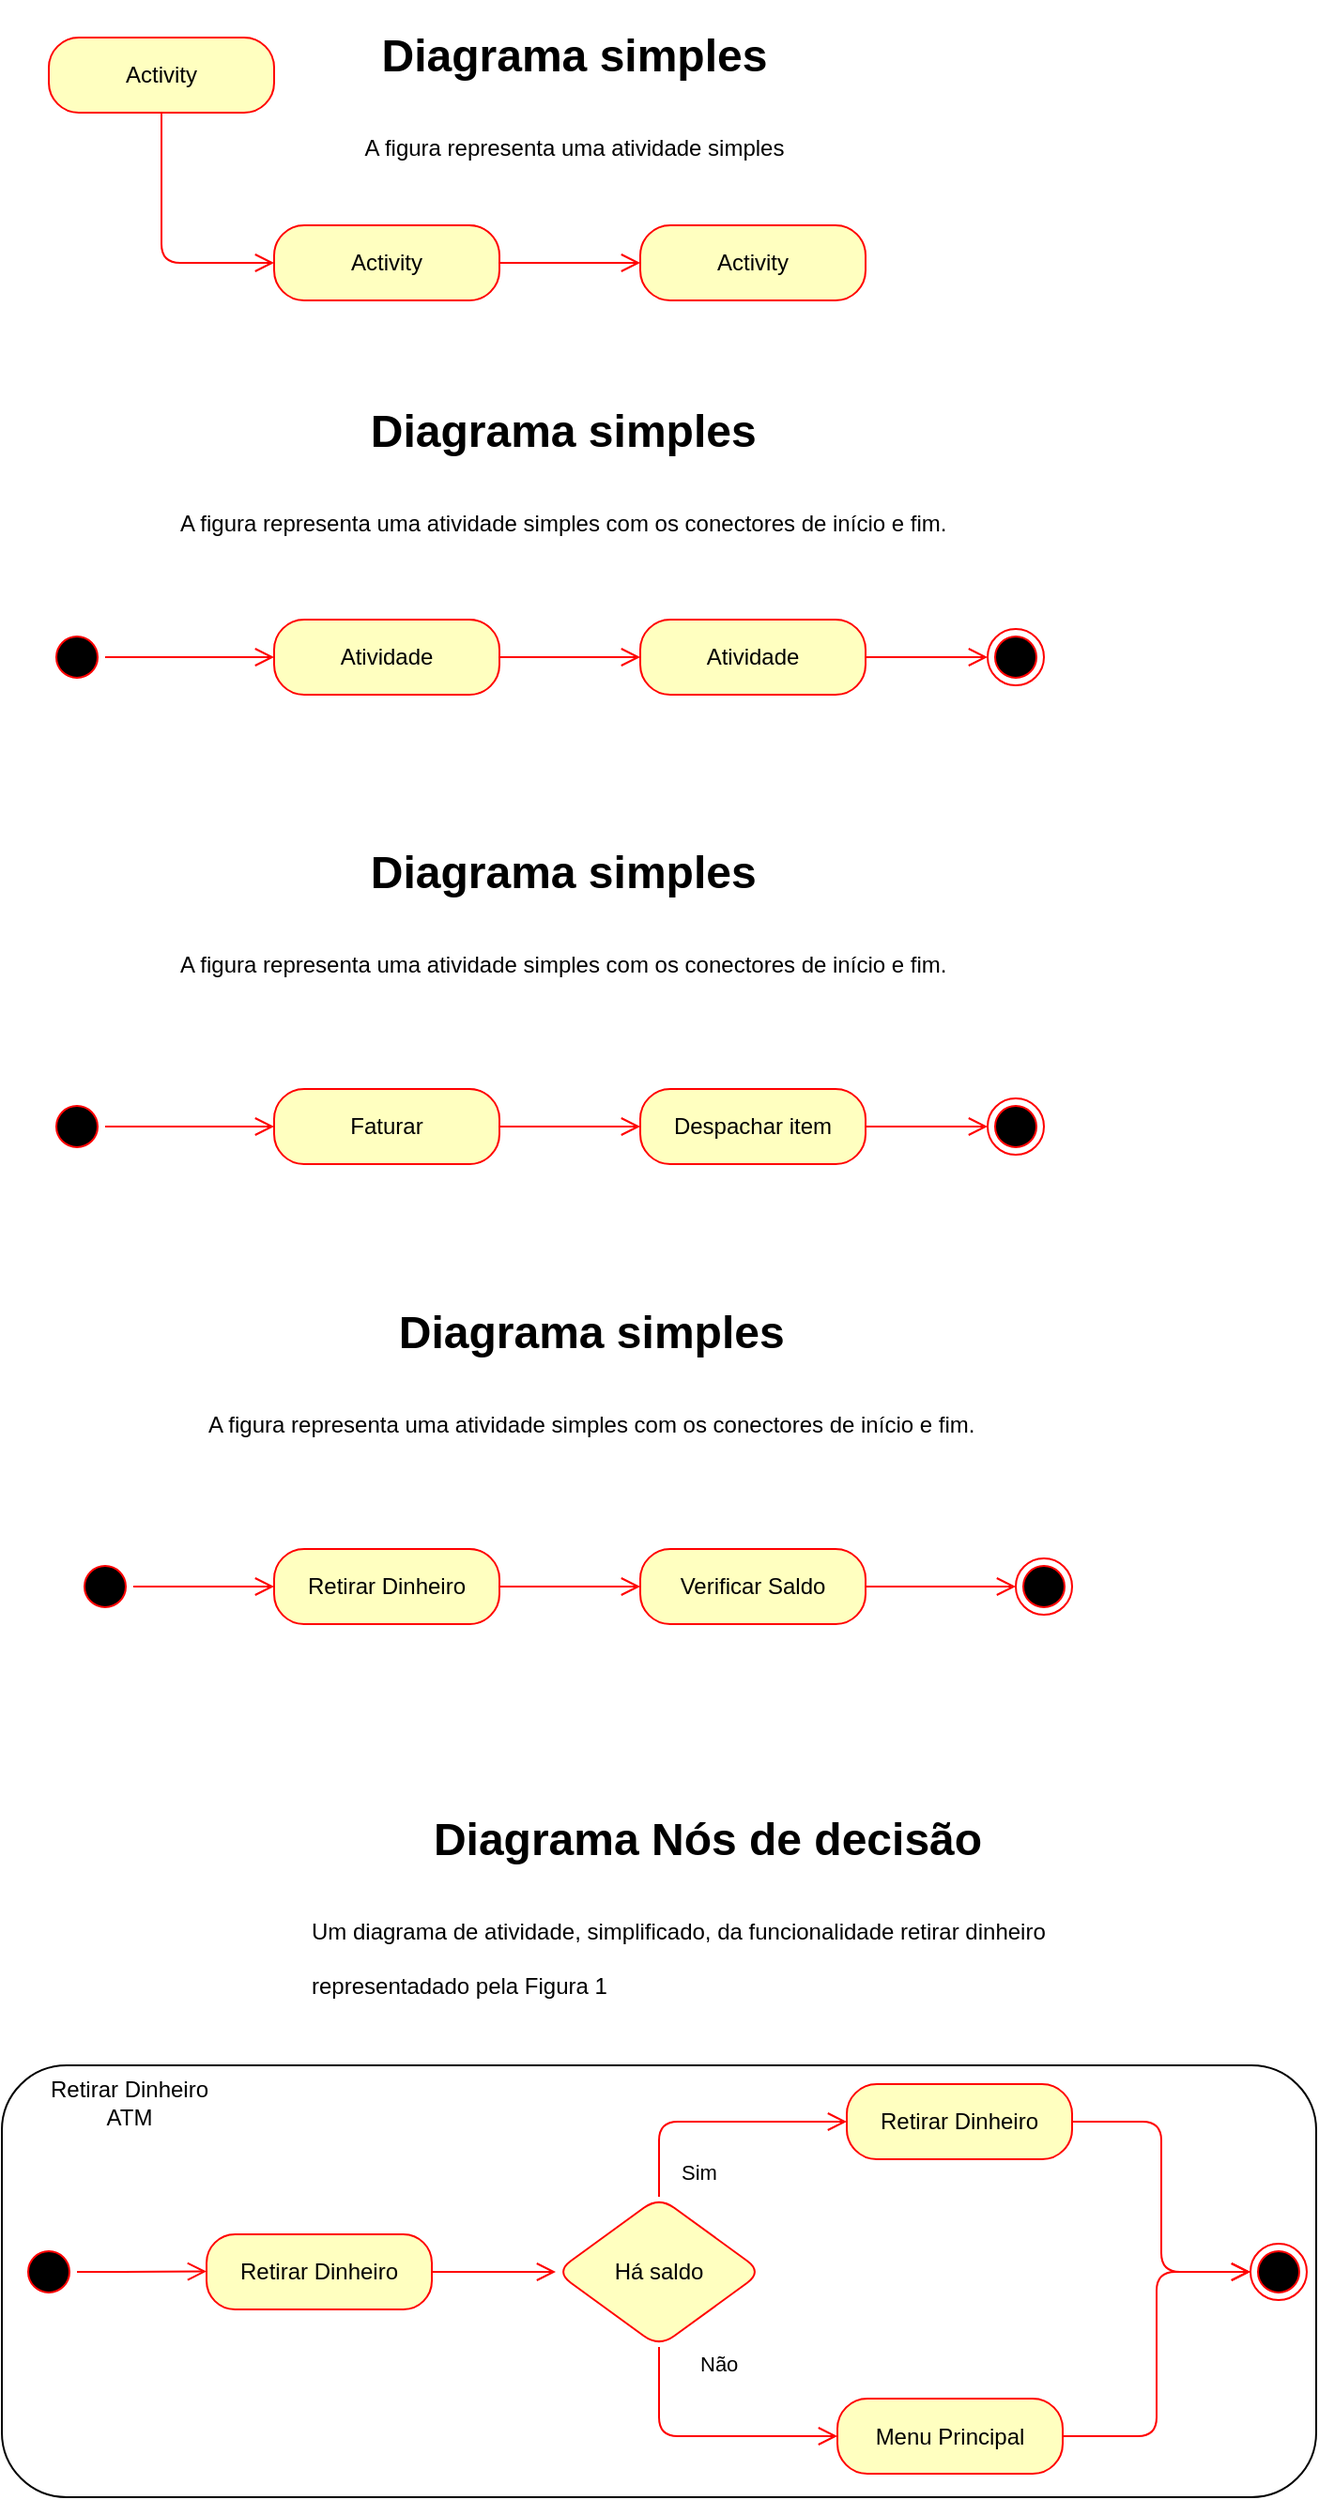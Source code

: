 <mxfile version="14.4.3" type="device" pages="7"><diagram id="kgpKYQtTHZ0yAKxKKP6v" name="Exemplo simples atividade"><mxGraphModel dx="734" dy="252" grid="1" gridSize="10" guides="1" tooltips="1" connect="1" arrows="1" fold="1" page="1" pageScale="1" pageWidth="850" pageHeight="1100" math="0" shadow="0"><root><mxCell id="0"/><mxCell id="1" parent="0"/><mxCell id="ZLQlKgXMQyvqRGI4gPBO-1" value="Atividade" style="rounded=1;whiteSpace=wrap;html=1;arcSize=40;fontColor=#000000;fillColor=#ffffc0;strokeColor=#ff0000;" parent="1" vertex="1"><mxGeometry x="230" y="340" width="120" height="40" as="geometry"/></mxCell><mxCell id="ZLQlKgXMQyvqRGI4gPBO-2" value="" style="edgeStyle=orthogonalEdgeStyle;html=1;verticalAlign=bottom;endArrow=open;endSize=8;strokeColor=#ff0000;entryX=0;entryY=0.5;entryDx=0;entryDy=0;" parent="1" source="ZLQlKgXMQyvqRGI4gPBO-1" target="ZLQlKgXMQyvqRGI4gPBO-3" edge="1"><mxGeometry relative="1" as="geometry"><mxPoint x="510" y="350" as="targetPoint"/></mxGeometry></mxCell><mxCell id="ZLQlKgXMQyvqRGI4gPBO-3" value="Atividade" style="rounded=1;whiteSpace=wrap;html=1;arcSize=40;fontColor=#000000;fillColor=#ffffc0;strokeColor=#ff0000;" parent="1" vertex="1"><mxGeometry x="425" y="340" width="120" height="40" as="geometry"/></mxCell><mxCell id="ZLQlKgXMQyvqRGI4gPBO-5" value="" style="ellipse;html=1;shape=endState;fillColor=#000000;strokeColor=#ff0000;" parent="1" vertex="1"><mxGeometry x="610" y="345" width="30" height="30" as="geometry"/></mxCell><mxCell id="ZLQlKgXMQyvqRGI4gPBO-6" value="" style="ellipse;html=1;shape=startState;fillColor=#000000;strokeColor=#ff0000;" parent="1" vertex="1"><mxGeometry x="110" y="345" width="30" height="30" as="geometry"/></mxCell><mxCell id="ZLQlKgXMQyvqRGI4gPBO-7" value="" style="edgeStyle=orthogonalEdgeStyle;html=1;verticalAlign=bottom;endArrow=open;endSize=8;strokeColor=#ff0000;entryX=0;entryY=0.5;entryDx=0;entryDy=0;" parent="1" source="ZLQlKgXMQyvqRGI4gPBO-6" target="ZLQlKgXMQyvqRGI4gPBO-1" edge="1"><mxGeometry relative="1" as="geometry"><mxPoint x="215" y="260" as="targetPoint"/></mxGeometry></mxCell><mxCell id="ZLQlKgXMQyvqRGI4gPBO-12" value="" style="edgeStyle=orthogonalEdgeStyle;html=1;verticalAlign=bottom;endArrow=open;endSize=8;strokeColor=#ff0000;entryX=0;entryY=0.5;entryDx=0;entryDy=0;exitX=1;exitY=0.5;exitDx=0;exitDy=0;" parent="1" source="ZLQlKgXMQyvqRGI4gPBO-3" target="ZLQlKgXMQyvqRGI4gPBO-5" edge="1"><mxGeometry relative="1" as="geometry"><mxPoint x="540" y="380" as="targetPoint"/><mxPoint x="370" y="380" as="sourcePoint"/></mxGeometry></mxCell><mxCell id="ZLQlKgXMQyvqRGI4gPBO-13" value="Faturar" style="rounded=1;whiteSpace=wrap;html=1;arcSize=40;fontColor=#000000;fillColor=#ffffc0;strokeColor=#ff0000;" parent="1" vertex="1"><mxGeometry x="230" y="590" width="120" height="40" as="geometry"/></mxCell><mxCell id="ZLQlKgXMQyvqRGI4gPBO-14" value="" style="edgeStyle=orthogonalEdgeStyle;html=1;verticalAlign=bottom;endArrow=open;endSize=8;strokeColor=#ff0000;entryX=0;entryY=0.5;entryDx=0;entryDy=0;" parent="1" source="ZLQlKgXMQyvqRGI4gPBO-13" target="ZLQlKgXMQyvqRGI4gPBO-15" edge="1"><mxGeometry relative="1" as="geometry"><mxPoint x="510" y="600" as="targetPoint"/></mxGeometry></mxCell><mxCell id="ZLQlKgXMQyvqRGI4gPBO-15" value="Despachar item" style="rounded=1;whiteSpace=wrap;html=1;arcSize=40;fontColor=#000000;fillColor=#ffffc0;strokeColor=#ff0000;" parent="1" vertex="1"><mxGeometry x="425" y="590" width="120" height="40" as="geometry"/></mxCell><mxCell id="ZLQlKgXMQyvqRGI4gPBO-16" value="" style="ellipse;html=1;shape=endState;fillColor=#000000;strokeColor=#ff0000;" parent="1" vertex="1"><mxGeometry x="610" y="595" width="30" height="30" as="geometry"/></mxCell><mxCell id="ZLQlKgXMQyvqRGI4gPBO-17" value="" style="ellipse;html=1;shape=startState;fillColor=#000000;strokeColor=#ff0000;" parent="1" vertex="1"><mxGeometry x="110" y="595" width="30" height="30" as="geometry"/></mxCell><mxCell id="ZLQlKgXMQyvqRGI4gPBO-18" value="" style="edgeStyle=orthogonalEdgeStyle;html=1;verticalAlign=bottom;endArrow=open;endSize=8;strokeColor=#ff0000;entryX=0;entryY=0.5;entryDx=0;entryDy=0;" parent="1" source="ZLQlKgXMQyvqRGI4gPBO-17" target="ZLQlKgXMQyvqRGI4gPBO-13" edge="1"><mxGeometry relative="1" as="geometry"><mxPoint x="215" y="510" as="targetPoint"/></mxGeometry></mxCell><mxCell id="ZLQlKgXMQyvqRGI4gPBO-19" value="" style="edgeStyle=orthogonalEdgeStyle;html=1;verticalAlign=bottom;endArrow=open;endSize=8;strokeColor=#ff0000;entryX=0;entryY=0.5;entryDx=0;entryDy=0;exitX=1;exitY=0.5;exitDx=0;exitDy=0;" parent="1" source="ZLQlKgXMQyvqRGI4gPBO-15" target="ZLQlKgXMQyvqRGI4gPBO-16" edge="1"><mxGeometry relative="1" as="geometry"><mxPoint x="540" y="630" as="targetPoint"/><mxPoint x="370" y="630" as="sourcePoint"/></mxGeometry></mxCell><mxCell id="ZLQlKgXMQyvqRGI4gPBO-20" value="Activity" style="rounded=1;whiteSpace=wrap;html=1;arcSize=40;fontColor=#000000;fillColor=#ffffc0;strokeColor=#ff0000;" parent="1" vertex="1"><mxGeometry x="230" y="130" width="120" height="40" as="geometry"/></mxCell><mxCell id="ZLQlKgXMQyvqRGI4gPBO-21" value="" style="edgeStyle=orthogonalEdgeStyle;html=1;verticalAlign=bottom;endArrow=open;endSize=8;strokeColor=#ff0000;entryX=0;entryY=0.5;entryDx=0;entryDy=0;" parent="1" source="ZLQlKgXMQyvqRGI4gPBO-20" target="ZLQlKgXMQyvqRGI4gPBO-22" edge="1"><mxGeometry relative="1" as="geometry"><mxPoint x="510" y="140" as="targetPoint"/></mxGeometry></mxCell><mxCell id="ZLQlKgXMQyvqRGI4gPBO-22" value="Activity" style="rounded=1;whiteSpace=wrap;html=1;arcSize=40;fontColor=#000000;fillColor=#ffffc0;strokeColor=#ff0000;" parent="1" vertex="1"><mxGeometry x="425" y="130" width="120" height="40" as="geometry"/></mxCell><mxCell id="ZLQlKgXMQyvqRGI4gPBO-27" value="&lt;h1&gt;&lt;span&gt;Diagrama simples&lt;/span&gt;&lt;/h1&gt;&lt;h1&gt;&lt;span style=&quot;font-size: 12px ; font-weight: 400&quot;&gt;A figura representa uma atividade simples&lt;/span&gt;&lt;/h1&gt;" style="text;html=1;strokeColor=none;fillColor=none;spacing=5;spacingTop=-20;whiteSpace=wrap;overflow=hidden;rounded=0;align=center;" parent="1" vertex="1"><mxGeometry x="250" y="20" width="280" height="95" as="geometry"/></mxCell><mxCell id="ZLQlKgXMQyvqRGI4gPBO-28" value="&lt;h1 style=&quot;text-align: center&quot;&gt;&lt;span&gt;Diagrama simples&lt;/span&gt;&lt;/h1&gt;&lt;h1&gt;&lt;span style=&quot;font-size: 12px ; font-weight: 400&quot;&gt;A figura representa uma atividade simples com os conectores de início e fim.&lt;/span&gt;&lt;/h1&gt;" style="text;html=1;strokeColor=none;fillColor=none;spacing=5;spacingTop=-20;whiteSpace=wrap;overflow=hidden;rounded=0;" parent="1" vertex="1"><mxGeometry x="175" y="220" width="430" height="95" as="geometry"/></mxCell><mxCell id="ZLQlKgXMQyvqRGI4gPBO-29" value="&lt;h1 style=&quot;text-align: center&quot;&gt;&lt;span&gt;Diagrama simples&lt;/span&gt;&lt;/h1&gt;&lt;h1&gt;&lt;span style=&quot;font-size: 12px ; font-weight: 400&quot;&gt;A figura representa uma atividade simples com os conectores de início e fim.&lt;/span&gt;&lt;/h1&gt;" style="text;html=1;strokeColor=none;fillColor=none;spacing=5;spacingTop=-20;whiteSpace=wrap;overflow=hidden;rounded=0;" parent="1" vertex="1"><mxGeometry x="175" y="455" width="430" height="95" as="geometry"/></mxCell><mxCell id="m-agD5h2KZnGISwiPKj1-1" value="Activity" style="rounded=1;whiteSpace=wrap;html=1;arcSize=40;fontColor=#000000;fillColor=#ffffc0;strokeColor=#ff0000;" parent="1" vertex="1"><mxGeometry x="110" y="30" width="120" height="40" as="geometry"/></mxCell><mxCell id="m-agD5h2KZnGISwiPKj1-2" value="" style="edgeStyle=orthogonalEdgeStyle;html=1;verticalAlign=bottom;endArrow=open;endSize=8;strokeColor=#ff0000;entryX=0;entryY=0.5;entryDx=0;entryDy=0;" parent="1" source="m-agD5h2KZnGISwiPKj1-1" target="ZLQlKgXMQyvqRGI4gPBO-20" edge="1"><mxGeometry relative="1" as="geometry"><mxPoint x="170" y="130" as="targetPoint"/></mxGeometry></mxCell><mxCell id="nd8BJLc_BVy96JkByyU--1" value="Retirar Dinheiro" style="rounded=1;whiteSpace=wrap;html=1;arcSize=40;fontColor=#000000;fillColor=#ffffc0;strokeColor=#ff0000;" vertex="1" parent="1"><mxGeometry x="230" y="835" width="120" height="40" as="geometry"/></mxCell><mxCell id="nd8BJLc_BVy96JkByyU--2" value="" style="edgeStyle=orthogonalEdgeStyle;html=1;verticalAlign=bottom;endArrow=open;endSize=8;strokeColor=#ff0000;entryX=0;entryY=0.5;entryDx=0;entryDy=0;" edge="1" parent="1" source="nd8BJLc_BVy96JkByyU--1" target="nd8BJLc_BVy96JkByyU--3"><mxGeometry relative="1" as="geometry"><mxPoint x="525" y="845" as="targetPoint"/></mxGeometry></mxCell><mxCell id="nd8BJLc_BVy96JkByyU--3" value="Verificar Saldo" style="rounded=1;whiteSpace=wrap;html=1;arcSize=40;fontColor=#000000;fillColor=#ffffc0;strokeColor=#ff0000;" vertex="1" parent="1"><mxGeometry x="425" y="835" width="120" height="40" as="geometry"/></mxCell><mxCell id="nd8BJLc_BVy96JkByyU--4" value="" style="ellipse;html=1;shape=endState;fillColor=#000000;strokeColor=#ff0000;" vertex="1" parent="1"><mxGeometry x="625" y="840" width="30" height="30" as="geometry"/></mxCell><mxCell id="nd8BJLc_BVy96JkByyU--5" value="" style="ellipse;html=1;shape=startState;fillColor=#000000;strokeColor=#ff0000;" vertex="1" parent="1"><mxGeometry x="125" y="840" width="30" height="30" as="geometry"/></mxCell><mxCell id="nd8BJLc_BVy96JkByyU--6" value="" style="edgeStyle=orthogonalEdgeStyle;html=1;verticalAlign=bottom;endArrow=open;endSize=8;strokeColor=#ff0000;entryX=0;entryY=0.5;entryDx=0;entryDy=0;" edge="1" parent="1" source="nd8BJLc_BVy96JkByyU--5" target="nd8BJLc_BVy96JkByyU--1"><mxGeometry relative="1" as="geometry"><mxPoint x="230" y="755" as="targetPoint"/></mxGeometry></mxCell><mxCell id="nd8BJLc_BVy96JkByyU--7" value="" style="edgeStyle=orthogonalEdgeStyle;html=1;verticalAlign=bottom;endArrow=open;endSize=8;strokeColor=#ff0000;entryX=0;entryY=0.5;entryDx=0;entryDy=0;exitX=1;exitY=0.5;exitDx=0;exitDy=0;" edge="1" parent="1" source="nd8BJLc_BVy96JkByyU--3" target="nd8BJLc_BVy96JkByyU--4"><mxGeometry relative="1" as="geometry"><mxPoint x="555" y="875" as="targetPoint"/><mxPoint x="385" y="875" as="sourcePoint"/></mxGeometry></mxCell><mxCell id="nd8BJLc_BVy96JkByyU--8" value="&lt;h1 style=&quot;text-align: center&quot;&gt;&lt;span&gt;Diagrama simples&lt;/span&gt;&lt;/h1&gt;&lt;h1&gt;&lt;span style=&quot;font-size: 12px ; font-weight: 400&quot;&gt;A figura representa uma atividade simples com os conectores de início e fim.&lt;/span&gt;&lt;/h1&gt;" style="text;html=1;strokeColor=none;fillColor=none;spacing=5;spacingTop=-20;whiteSpace=wrap;overflow=hidden;rounded=0;" vertex="1" parent="1"><mxGeometry x="190" y="700" width="430" height="95" as="geometry"/></mxCell><mxCell id="2L0PBfWccLtPkAwKVXW_-1" value="&lt;h1 style=&quot;text-align: center&quot;&gt;&lt;span&gt;Diagrama Nós de decisão&lt;/span&gt;&lt;/h1&gt;&lt;h1&gt;&lt;span style=&quot;font-size: 12px ; font-weight: 400&quot;&gt;Um diagrama de atividade, simplificado, da funcionalidade retirar dinheiro representadado pela Figura 1&lt;/span&gt;&lt;/h1&gt;" style="text;html=1;strokeColor=none;fillColor=none;spacing=5;spacingTop=-20;whiteSpace=wrap;overflow=hidden;rounded=0;" vertex="1" parent="1"><mxGeometry x="245" y="970" width="430" height="110" as="geometry"/></mxCell><mxCell id="2L0PBfWccLtPkAwKVXW_-2" value="" style="rounded=1;whiteSpace=wrap;html=1;fillColor=none;" vertex="1" parent="1"><mxGeometry x="85" y="1110" width="700" height="230" as="geometry"/></mxCell><mxCell id="2L0PBfWccLtPkAwKVXW_-3" value="Retirar Dinheiro" style="rounded=1;whiteSpace=wrap;html=1;arcSize=38;fontColor=#000000;fillColor=#ffffc0;strokeColor=#ff0000;" vertex="1" parent="1"><mxGeometry x="194" y="1200" width="120" height="40" as="geometry"/></mxCell><mxCell id="2L0PBfWccLtPkAwKVXW_-4" value="" style="edgeStyle=orthogonalEdgeStyle;html=1;verticalAlign=bottom;endArrow=open;endSize=8;strokeColor=#ff0000;entryX=0;entryY=0.5;entryDx=0;entryDy=0;" edge="1" parent="1" source="2L0PBfWccLtPkAwKVXW_-3" target="2L0PBfWccLtPkAwKVXW_-8"><mxGeometry relative="1" as="geometry"><mxPoint x="428" y="1230" as="targetPoint"/></mxGeometry></mxCell><mxCell id="2L0PBfWccLtPkAwKVXW_-5" value="Menu Principal" style="rounded=1;whiteSpace=wrap;html=1;arcSize=40;fontColor=#000000;fillColor=#ffffc0;strokeColor=#ff0000;" vertex="1" parent="1"><mxGeometry x="530" y="1287.5" width="120" height="40" as="geometry"/></mxCell><mxCell id="2L0PBfWccLtPkAwKVXW_-6" value="Retirar Dinheiro ATM" style="text;html=1;strokeColor=none;fillColor=none;align=center;verticalAlign=middle;whiteSpace=wrap;rounded=0;" vertex="1" parent="1"><mxGeometry x="100" y="1120" width="106" height="20" as="geometry"/></mxCell><mxCell id="2L0PBfWccLtPkAwKVXW_-7" value="Retirar Dinheiro" style="rounded=1;whiteSpace=wrap;html=1;arcSize=40;fontColor=#000000;fillColor=#ffffc0;strokeColor=#ff0000;" vertex="1" parent="1"><mxGeometry x="535" y="1120" width="120" height="40" as="geometry"/></mxCell><mxCell id="2L0PBfWccLtPkAwKVXW_-8" value="Há saldo" style="rhombus;whiteSpace=wrap;html=1;fillColor=#ffffc0;strokeColor=#ff0000;rounded=1;sketch=0;" vertex="1" parent="1"><mxGeometry x="380" y="1180" width="110" height="80" as="geometry"/></mxCell><mxCell id="2L0PBfWccLtPkAwKVXW_-9" value="Não" style="edgeStyle=orthogonalEdgeStyle;html=1;align=left;verticalAlign=bottom;endArrow=open;endSize=8;strokeColor=#ff0000;entryX=0;entryY=0.5;entryDx=0;entryDy=0;exitX=0.5;exitY=1;exitDx=0;exitDy=0;" edge="1" parent="1" source="2L0PBfWccLtPkAwKVXW_-8" target="2L0PBfWccLtPkAwKVXW_-5"><mxGeometry x="-0.746" y="20" relative="1" as="geometry"><mxPoint x="604" y="1230" as="targetPoint"/><mxPoint as="offset"/></mxGeometry></mxCell><mxCell id="2L0PBfWccLtPkAwKVXW_-10" value="Sim" style="edgeStyle=orthogonalEdgeStyle;html=1;align=left;verticalAlign=top;endArrow=open;endSize=8;strokeColor=#ff0000;entryX=0;entryY=0.5;entryDx=0;entryDy=0;exitX=0.5;exitY=0;exitDx=0;exitDy=0;" edge="1" parent="1" source="2L0PBfWccLtPkAwKVXW_-8" target="2L0PBfWccLtPkAwKVXW_-7"><mxGeometry x="-0.631" y="-10" relative="1" as="geometry"><mxPoint x="464" y="1310" as="targetPoint"/><mxPoint as="offset"/></mxGeometry></mxCell><mxCell id="2L0PBfWccLtPkAwKVXW_-11" value="" style="ellipse;html=1;shape=startState;fillColor=#000000;strokeColor=#ff0000;" vertex="1" parent="1"><mxGeometry x="95" y="1205" width="30" height="30" as="geometry"/></mxCell><mxCell id="2L0PBfWccLtPkAwKVXW_-12" value="" style="edgeStyle=orthogonalEdgeStyle;html=1;verticalAlign=bottom;endArrow=open;endSize=8;strokeColor=#ff0000;entryX=0;entryY=0.5;entryDx=0;entryDy=0;" edge="1" parent="1" source="2L0PBfWccLtPkAwKVXW_-11"><mxGeometry relative="1" as="geometry"><mxPoint x="194" y="1219.76" as="targetPoint"/><mxPoint x="140" y="1220" as="sourcePoint"/></mxGeometry></mxCell><mxCell id="2L0PBfWccLtPkAwKVXW_-13" value="" style="ellipse;html=1;shape=endState;fillColor=#000000;strokeColor=#ff0000;" vertex="1" parent="1"><mxGeometry x="750" y="1205" width="30" height="30" as="geometry"/></mxCell><mxCell id="2L0PBfWccLtPkAwKVXW_-14" value="" style="edgeStyle=orthogonalEdgeStyle;html=1;verticalAlign=bottom;endArrow=open;endSize=8;strokeColor=#ff0000;entryX=0;entryY=0.5;entryDx=0;entryDy=0;" edge="1" parent="1" target="2L0PBfWccLtPkAwKVXW_-13" source="2L0PBfWccLtPkAwKVXW_-7"><mxGeometry relative="1" as="geometry"><mxPoint x="680" y="1240" as="targetPoint"/><mxPoint x="670" y="1220" as="sourcePoint"/></mxGeometry></mxCell><mxCell id="2L0PBfWccLtPkAwKVXW_-15" value="" style="edgeStyle=orthogonalEdgeStyle;html=1;verticalAlign=bottom;endArrow=open;endSize=8;strokeColor=#ff0000;exitX=1;exitY=0.5;exitDx=0;exitDy=0;" edge="1" parent="1" source="2L0PBfWccLtPkAwKVXW_-5"><mxGeometry relative="1" as="geometry"><mxPoint x="750" y="1220" as="targetPoint"/><mxPoint x="665" y="1150" as="sourcePoint"/><Array as="points"><mxPoint x="700" y="1308"/><mxPoint x="700" y="1220"/></Array></mxGeometry></mxCell></root></mxGraphModel></diagram><diagram id="AgVa7LOKCWpRsH5_dNjH" name="Diagrama Simples II"><mxGraphModel dx="1588" dy="574" grid="1" gridSize="10" guides="1" tooltips="1" connect="1" arrows="1" fold="1" page="1" pageScale="1" pageWidth="827" pageHeight="1169" math="0" shadow="0"><root><mxCell id="tYpudcBqVAsjBGQc0MpZ-0"/><mxCell id="tYpudcBqVAsjBGQc0MpZ-1" parent="tYpudcBqVAsjBGQc0MpZ-0"/><mxCell id="2OdpiL59g_nvTuG9rc4S-9" value="" style="rounded=1;whiteSpace=wrap;html=1;fillColor=none;" parent="tYpudcBqVAsjBGQc0MpZ-1" vertex="1"><mxGeometry x="109" y="155" width="640" height="185" as="geometry"/></mxCell><mxCell id="2OdpiL59g_nvTuG9rc4S-0" value="Faturar" style="rounded=1;whiteSpace=wrap;html=1;arcSize=40;fontColor=#000000;fillColor=#ffffc0;strokeColor=#ff0000;" parent="tYpudcBqVAsjBGQc0MpZ-1" vertex="1"><mxGeometry x="269" y="240" width="120" height="40" as="geometry"/></mxCell><mxCell id="2OdpiL59g_nvTuG9rc4S-1" value="" style="edgeStyle=orthogonalEdgeStyle;html=1;verticalAlign=bottom;endArrow=open;endSize=8;strokeColor=#ff0000;entryX=0;entryY=0.5;entryDx=0;entryDy=0;" parent="tYpudcBqVAsjBGQc0MpZ-1" source="2OdpiL59g_nvTuG9rc4S-0" target="2OdpiL59g_nvTuG9rc4S-2" edge="1"><mxGeometry relative="1" as="geometry"><mxPoint x="549" y="250" as="targetPoint"/></mxGeometry></mxCell><mxCell id="2OdpiL59g_nvTuG9rc4S-2" value="Despachar item" style="rounded=1;whiteSpace=wrap;html=1;arcSize=40;fontColor=#000000;fillColor=#ffffc0;strokeColor=#ff0000;" parent="tYpudcBqVAsjBGQc0MpZ-1" vertex="1"><mxGeometry x="464" y="240" width="120" height="40" as="geometry"/></mxCell><mxCell id="2OdpiL59g_nvTuG9rc4S-3" value="" style="ellipse;html=1;shape=endState;fillColor=#000000;strokeColor=#ff0000;" parent="tYpudcBqVAsjBGQc0MpZ-1" vertex="1"><mxGeometry x="649" y="245" width="30" height="30" as="geometry"/></mxCell><mxCell id="2OdpiL59g_nvTuG9rc4S-4" value="" style="ellipse;html=1;shape=startState;fillColor=#000000;strokeColor=#ff0000;" parent="tYpudcBqVAsjBGQc0MpZ-1" vertex="1"><mxGeometry x="149" y="245" width="30" height="30" as="geometry"/></mxCell><mxCell id="2OdpiL59g_nvTuG9rc4S-5" value="" style="edgeStyle=orthogonalEdgeStyle;html=1;verticalAlign=bottom;endArrow=open;endSize=8;strokeColor=#ff0000;entryX=0;entryY=0.5;entryDx=0;entryDy=0;" parent="tYpudcBqVAsjBGQc0MpZ-1" source="2OdpiL59g_nvTuG9rc4S-4" target="2OdpiL59g_nvTuG9rc4S-0" edge="1"><mxGeometry relative="1" as="geometry"><mxPoint x="254" y="160" as="targetPoint"/></mxGeometry></mxCell><mxCell id="2OdpiL59g_nvTuG9rc4S-6" value="" style="edgeStyle=orthogonalEdgeStyle;html=1;verticalAlign=bottom;endArrow=open;endSize=8;strokeColor=#ff0000;entryX=0;entryY=0.5;entryDx=0;entryDy=0;exitX=1;exitY=0.5;exitDx=0;exitDy=0;" parent="tYpudcBqVAsjBGQc0MpZ-1" source="2OdpiL59g_nvTuG9rc4S-2" target="2OdpiL59g_nvTuG9rc4S-3" edge="1"><mxGeometry relative="1" as="geometry"><mxPoint x="579" y="280" as="targetPoint"/><mxPoint x="409" y="280" as="sourcePoint"/></mxGeometry></mxCell><mxCell id="2OdpiL59g_nvTuG9rc4S-7" value="&lt;h1 style=&quot;text-align: center&quot;&gt;&lt;span&gt;Diagrama simples&lt;/span&gt;&lt;/h1&gt;&lt;h1&gt;&lt;span style=&quot;font-size: 12px ; font-weight: 400&quot;&gt;A figura representa uma atividade simples com os conectores de início e fim.&lt;/span&gt;&lt;/h1&gt;" style="text;html=1;strokeColor=none;fillColor=none;spacing=5;spacingTop=-20;whiteSpace=wrap;overflow=hidden;rounded=0;" parent="tYpudcBqVAsjBGQc0MpZ-1" vertex="1"><mxGeometry x="214" y="50" width="430" height="95" as="geometry"/></mxCell><mxCell id="2OdpiL59g_nvTuG9rc4S-10" value="Processar Venda&lt;br&gt;ItemComprado" style="text;html=1;strokeColor=none;fillColor=none;align=center;verticalAlign=middle;whiteSpace=wrap;rounded=0;" parent="tYpudcBqVAsjBGQc0MpZ-1" vertex="1"><mxGeometry x="130" y="170" width="106" height="20" as="geometry"/></mxCell><mxCell id="2OdpiL59g_nvTuG9rc4S-14" style="rounded=0;orthogonalLoop=1;jettySize=auto;html=1;" parent="tYpudcBqVAsjBGQc0MpZ-1" source="2OdpiL59g_nvTuG9rc4S-11" target="2OdpiL59g_nvTuG9rc4S-4" edge="1"><mxGeometry relative="1" as="geometry"/></mxCell><mxCell id="2OdpiL59g_nvTuG9rc4S-11" value="Nó inicial" style="text;html=1;fillColor=none;align=center;verticalAlign=middle;whiteSpace=wrap;rounded=0;strokeColor=#000000;dashed=1;" parent="tYpudcBqVAsjBGQc0MpZ-1" vertex="1"><mxGeometry x="73" y="360" width="76" height="20" as="geometry"/></mxCell><mxCell id="2OdpiL59g_nvTuG9rc4S-15" style="edgeStyle=none;rounded=0;orthogonalLoop=1;jettySize=auto;html=1;entryX=0.681;entryY=0.99;entryDx=0;entryDy=0;entryPerimeter=0;" parent="tYpudcBqVAsjBGQc0MpZ-1" source="2OdpiL59g_nvTuG9rc4S-12" target="2OdpiL59g_nvTuG9rc4S-3" edge="1"><mxGeometry relative="1" as="geometry"/></mxCell><mxCell id="2OdpiL59g_nvTuG9rc4S-12" value="Nó inicial" style="text;html=1;fillColor=none;align=center;verticalAlign=middle;whiteSpace=wrap;rounded=0;strokeColor=#000000;dashed=1;" parent="tYpudcBqVAsjBGQc0MpZ-1" vertex="1"><mxGeometry x="679" y="360" width="76" height="20" as="geometry"/></mxCell><mxCell id="2OdpiL59g_nvTuG9rc4S-16" value="" style="rounded=1;whiteSpace=wrap;html=1;fillColor=none;" parent="tYpudcBqVAsjBGQc0MpZ-1" vertex="1"><mxGeometry x="124" y="525" width="640" height="185" as="geometry"/></mxCell><mxCell id="2OdpiL59g_nvTuG9rc4S-17" value="Faturar" style="rounded=1;whiteSpace=wrap;html=1;arcSize=40;fontColor=#000000;fillColor=#ffffc0;strokeColor=#ff0000;" parent="tYpudcBqVAsjBGQc0MpZ-1" vertex="1"><mxGeometry x="284" y="610" width="120" height="40" as="geometry"/></mxCell><mxCell id="2OdpiL59g_nvTuG9rc4S-18" value="" style="edgeStyle=orthogonalEdgeStyle;html=1;verticalAlign=bottom;endArrow=open;endSize=8;strokeColor=#ff0000;entryX=0;entryY=0.5;entryDx=0;entryDy=0;" parent="tYpudcBqVAsjBGQc0MpZ-1" source="2OdpiL59g_nvTuG9rc4S-17" target="2OdpiL59g_nvTuG9rc4S-19" edge="1"><mxGeometry relative="1" as="geometry"><mxPoint x="564" y="620" as="targetPoint"/></mxGeometry></mxCell><mxCell id="2OdpiL59g_nvTuG9rc4S-19" value="Despachar item" style="rounded=1;whiteSpace=wrap;html=1;arcSize=40;fontColor=#000000;fillColor=#ffffc0;strokeColor=#ff0000;" parent="tYpudcBqVAsjBGQc0MpZ-1" vertex="1"><mxGeometry x="479" y="610" width="120" height="40" as="geometry"/></mxCell><mxCell id="2OdpiL59g_nvTuG9rc4S-20" value="" style="ellipse;html=1;shape=endState;fillColor=#000000;strokeColor=#ff0000;" parent="tYpudcBqVAsjBGQc0MpZ-1" vertex="1"><mxGeometry x="664" y="615" width="30" height="30" as="geometry"/></mxCell><mxCell id="2OdpiL59g_nvTuG9rc4S-21" value="" style="ellipse;html=1;shape=startState;fillColor=#000000;strokeColor=#ff0000;" parent="tYpudcBqVAsjBGQc0MpZ-1" vertex="1"><mxGeometry x="164" y="615" width="30" height="30" as="geometry"/></mxCell><mxCell id="2OdpiL59g_nvTuG9rc4S-22" value="" style="edgeStyle=orthogonalEdgeStyle;html=1;verticalAlign=bottom;endArrow=open;endSize=8;strokeColor=#ff0000;entryX=0;entryY=0.5;entryDx=0;entryDy=0;" parent="tYpudcBqVAsjBGQc0MpZ-1" source="2OdpiL59g_nvTuG9rc4S-21" target="2OdpiL59g_nvTuG9rc4S-17" edge="1"><mxGeometry relative="1" as="geometry"><mxPoint x="269" y="530" as="targetPoint"/></mxGeometry></mxCell><mxCell id="2OdpiL59g_nvTuG9rc4S-23" value="" style="edgeStyle=orthogonalEdgeStyle;html=1;verticalAlign=bottom;endArrow=open;endSize=8;strokeColor=#ff0000;entryX=0;entryY=0.5;entryDx=0;entryDy=0;exitX=1;exitY=0.5;exitDx=0;exitDy=0;" parent="tYpudcBqVAsjBGQc0MpZ-1" source="2OdpiL59g_nvTuG9rc4S-19" target="2OdpiL59g_nvTuG9rc4S-20" edge="1"><mxGeometry relative="1" as="geometry"><mxPoint x="594" y="650" as="targetPoint"/><mxPoint x="424" y="650" as="sourcePoint"/></mxGeometry></mxCell><mxCell id="2OdpiL59g_nvTuG9rc4S-24" value="&lt;h1 style=&quot;text-align: center&quot;&gt;&lt;span&gt;Diagrama simples&lt;/span&gt;&lt;/h1&gt;&lt;h1&gt;&lt;span style=&quot;font-size: 12px ; font-weight: 400&quot;&gt;A figura representa uma atividade simples com os conectores de início e fim com pré e pós condição.&lt;/span&gt;&lt;/h1&gt;" style="text;html=1;strokeColor=none;fillColor=none;spacing=5;spacingTop=-20;whiteSpace=wrap;overflow=hidden;rounded=0;" parent="tYpudcBqVAsjBGQc0MpZ-1" vertex="1"><mxGeometry x="219" y="400" width="430" height="110" as="geometry"/></mxCell><mxCell id="2OdpiL59g_nvTuG9rc4S-25" value="Processar Venda&lt;br&gt;ItemComprado" style="text;html=1;strokeColor=none;fillColor=none;align=center;verticalAlign=middle;whiteSpace=wrap;rounded=0;" parent="tYpudcBqVAsjBGQc0MpZ-1" vertex="1"><mxGeometry x="145" y="540" width="106" height="20" as="geometry"/></mxCell><mxCell id="2OdpiL59g_nvTuG9rc4S-26" style="rounded=0;orthogonalLoop=1;jettySize=auto;html=1;" parent="tYpudcBqVAsjBGQc0MpZ-1" source="2OdpiL59g_nvTuG9rc4S-27" target="2OdpiL59g_nvTuG9rc4S-21" edge="1"><mxGeometry relative="1" as="geometry"/></mxCell><mxCell id="2OdpiL59g_nvTuG9rc4S-27" value="Nó inicial" style="text;html=1;fillColor=none;align=center;verticalAlign=middle;whiteSpace=wrap;rounded=0;strokeColor=#000000;dashed=1;" parent="tYpudcBqVAsjBGQc0MpZ-1" vertex="1"><mxGeometry x="88" y="730" width="76" height="20" as="geometry"/></mxCell><mxCell id="2OdpiL59g_nvTuG9rc4S-28" style="edgeStyle=none;rounded=0;orthogonalLoop=1;jettySize=auto;html=1;entryX=0.681;entryY=0.99;entryDx=0;entryDy=0;entryPerimeter=0;" parent="tYpudcBqVAsjBGQc0MpZ-1" source="2OdpiL59g_nvTuG9rc4S-29" target="2OdpiL59g_nvTuG9rc4S-20" edge="1"><mxGeometry relative="1" as="geometry"/></mxCell><mxCell id="2OdpiL59g_nvTuG9rc4S-29" value="Nó inicial" style="text;html=1;fillColor=none;align=center;verticalAlign=middle;whiteSpace=wrap;rounded=0;strokeColor=#000000;dashed=1;" parent="tYpudcBqVAsjBGQc0MpZ-1" vertex="1"><mxGeometry x="694" y="730" width="76" height="20" as="geometry"/></mxCell><mxCell id="2OdpiL59g_nvTuG9rc4S-30" value="&amp;lt;&amp;lt;precondicao&amp;gt;&amp;gt;Venda Completa&lt;br&gt;&amp;lt;&amp;lt;poscondicao&amp;gt;&amp;gt;Itens Despachados" style="text;html=1;strokeColor=none;fillColor=none;align=center;verticalAlign=middle;whiteSpace=wrap;rounded=0;" parent="tYpudcBqVAsjBGQc0MpZ-1" vertex="1"><mxGeometry x="537" y="530" width="212" height="40" as="geometry"/></mxCell></root></mxGraphModel></diagram><diagram id="_3JDfLIBS9IKpoYPWwpZ" name="Diagrama com pré e póscondição"><mxGraphModel dx="2302" dy="832" grid="1" gridSize="10" guides="1" tooltips="1" connect="1" arrows="1" fold="1" page="1" pageScale="1" pageWidth="827" pageHeight="1169" math="0" shadow="0"><root><mxCell id="Ou_C76iCYH5qLuTJfITU-0"/><mxCell id="Ou_C76iCYH5qLuTJfITU-1" parent="Ou_C76iCYH5qLuTJfITU-0"/><mxCell id="Ou_C76iCYH5qLuTJfITU-2" value="" style="rounded=1;whiteSpace=wrap;html=1;fillColor=none;" parent="Ou_C76iCYH5qLuTJfITU-1" vertex="1"><mxGeometry x="126" y="165" width="640" height="195" as="geometry"/></mxCell><mxCell id="Ou_C76iCYH5qLuTJfITU-3" value="Canditado" style="rounded=1;whiteSpace=wrap;html=1;arcSize=0;fontColor=#000000;fillColor=#ffffc0;strokeColor=#ff0000;" parent="Ou_C76iCYH5qLuTJfITU-1" vertex="1"><mxGeometry x="286" y="250" width="120" height="40" as="geometry"/></mxCell><mxCell id="Ou_C76iCYH5qLuTJfITU-4" value="" style="edgeStyle=orthogonalEdgeStyle;html=1;verticalAlign=bottom;endArrow=open;endSize=8;strokeColor=#ff0000;entryX=0;entryY=0.5;entryDx=0;entryDy=0;" parent="Ou_C76iCYH5qLuTJfITU-1" source="Ou_C76iCYH5qLuTJfITU-3" target="Ou_C76iCYH5qLuTJfITU-5" edge="1"><mxGeometry relative="1" as="geometry"><mxPoint x="566" y="260" as="targetPoint"/></mxGeometry></mxCell><mxCell id="Ou_C76iCYH5qLuTJfITU-5" value="&amp;lt;&amp;lt;selecao&amp;gt;&amp;gt;&lt;br&gt;Exp &amp;gt;= 1 ano&amp;nbsp;" style="rounded=1;whiteSpace=wrap;html=1;arcSize=40;fontColor=#000000;fillColor=#ffffc0;strokeColor=#ff0000;" parent="Ou_C76iCYH5qLuTJfITU-1" vertex="1"><mxGeometry x="481" y="250" width="120" height="40" as="geometry"/></mxCell><mxCell id="Ou_C76iCYH5qLuTJfITU-10" value="&lt;h1 style=&quot;text-align: center&quot;&gt;&lt;span&gt;Diagrama Nós de objeto&lt;/span&gt;&lt;/h1&gt;&lt;h1&gt;&lt;span style=&quot;font-size: 12px ; font-weight: 400&quot;&gt;Um diagrama de atividade com pré e póscondição locais para as ações&lt;/span&gt;&lt;/h1&gt;" style="text;html=1;strokeColor=none;fillColor=none;spacing=5;spacingTop=-20;whiteSpace=wrap;overflow=hidden;rounded=0;" parent="Ou_C76iCYH5qLuTJfITU-1" vertex="1"><mxGeometry x="231" y="40" width="430" height="110" as="geometry"/></mxCell><mxCell id="Ou_C76iCYH5qLuTJfITU-11" value="Processar Venda&lt;br&gt;ItemComprado" style="text;html=1;strokeColor=none;fillColor=none;align=center;verticalAlign=middle;whiteSpace=wrap;rounded=0;" parent="Ou_C76iCYH5qLuTJfITU-1" vertex="1"><mxGeometry x="147" y="180" width="106" height="20" as="geometry"/></mxCell><mxCell id="Ou_C76iCYH5qLuTJfITU-20" style="edgeStyle=none;rounded=0;orthogonalLoop=1;jettySize=auto;html=1;" parent="Ou_C76iCYH5qLuTJfITU-1" source="Ou_C76iCYH5qLuTJfITU-18" edge="1"><mxGeometry relative="1" as="geometry"><mxPoint x="440" y="270" as="targetPoint"/></mxGeometry></mxCell><mxCell id="Ou_C76iCYH5qLuTJfITU-18" value="&amp;lt;&amp;lt;poscondicaolocal&amp;gt;&amp;gt;Aceitou fazer entrevista" style="text;html=1;fillColor=none;align=center;verticalAlign=middle;whiteSpace=wrap;rounded=1;strokeColor=#000000;" parent="Ou_C76iCYH5qLuTJfITU-1" vertex="1"><mxGeometry x="414" y="180" width="212" height="40" as="geometry"/></mxCell><mxCell id="AA-zFyimBuNi3vdkjpFL-1" style="edgeStyle=none;rounded=0;orthogonalLoop=1;jettySize=auto;html=1;entryX=0;entryY=0.5;entryDx=0;entryDy=0;" parent="Ou_C76iCYH5qLuTJfITU-1" source="AA-zFyimBuNi3vdkjpFL-0" target="Ou_C76iCYH5qLuTJfITU-3" edge="1"><mxGeometry relative="1" as="geometry"/></mxCell><mxCell id="AA-zFyimBuNi3vdkjpFL-0" value="Nós objetos" style="text;html=1;strokeColor=none;fillColor=none;align=center;verticalAlign=middle;whiteSpace=wrap;rounded=0;" parent="Ou_C76iCYH5qLuTJfITU-1" vertex="1"><mxGeometry x="147" y="320" width="106" height="20" as="geometry"/></mxCell></root></mxGraphModel></diagram><diagram id="Nd3WykLHSltVZt8kdbW2" name="Nós de decisão"><mxGraphModel dx="2302" dy="832" grid="1" gridSize="10" guides="1" tooltips="1" connect="1" arrows="1" fold="1" page="1" pageScale="1" pageWidth="827" pageHeight="1169" math="0" shadow="0"><root><mxCell id="ubHyhFHgRlZKzeIjoRWl-0"/><mxCell id="ubHyhFHgRlZKzeIjoRWl-1" parent="ubHyhFHgRlZKzeIjoRWl-0"/><mxCell id="KVppBEFZOa5p1GTZpXXS-0" value="&lt;h1 style=&quot;text-align: center&quot;&gt;&lt;span&gt;Diagrama Nós de decisão&lt;/span&gt;&lt;/h1&gt;&lt;h1&gt;&lt;span style=&quot;font-size: 12px ; font-weight: 400&quot;&gt;Um diagrama de atividade com pré e póscondição locais para as ações&lt;/span&gt;&lt;/h1&gt;" style="text;html=1;strokeColor=none;fillColor=none;spacing=5;spacingTop=-20;whiteSpace=wrap;overflow=hidden;rounded=0;" parent="ubHyhFHgRlZKzeIjoRWl-1" vertex="1"><mxGeometry x="231" y="40" width="430" height="110" as="geometry"/></mxCell><mxCell id="Zh0XQ1qSzzu6FpHpi2Os-0" value="" style="rounded=1;whiteSpace=wrap;html=1;fillColor=none;" parent="ubHyhFHgRlZKzeIjoRWl-1" vertex="1"><mxGeometry x="126" y="130" width="640" height="260" as="geometry"/></mxCell><mxCell id="Zh0XQ1qSzzu6FpHpi2Os-1" value="Verificar usuário" style="rounded=1;whiteSpace=wrap;html=1;arcSize=38;fontColor=#000000;fillColor=#ffffc0;strokeColor=#ff0000;" parent="ubHyhFHgRlZKzeIjoRWl-1" vertex="1"><mxGeometry x="180" y="240" width="120" height="40" as="geometry"/></mxCell><mxCell id="Zh0XQ1qSzzu6FpHpi2Os-2" value="" style="edgeStyle=orthogonalEdgeStyle;html=1;verticalAlign=bottom;endArrow=open;endSize=8;strokeColor=#ff0000;entryX=0;entryY=0.5;entryDx=0;entryDy=0;" parent="ubHyhFHgRlZKzeIjoRWl-1" source="Zh0XQ1qSzzu6FpHpi2Os-1" target="KJyEK3zgB2oZ8hz0xHlM-0" edge="1"><mxGeometry relative="1" as="geometry"><mxPoint x="414" y="270" as="targetPoint"/></mxGeometry></mxCell><mxCell id="Zh0XQ1qSzzu6FpHpi2Os-3" value="Continuar na tela login" style="rounded=1;whiteSpace=wrap;html=1;arcSize=40;fontColor=#000000;fillColor=#ffffc0;strokeColor=#ff0000;" parent="ubHyhFHgRlZKzeIjoRWl-1" vertex="1"><mxGeometry x="550" y="327.5" width="120" height="40" as="geometry"/></mxCell><mxCell id="Zh0XQ1qSzzu6FpHpi2Os-4" value="Login sistema" style="text;html=1;strokeColor=none;fillColor=none;align=center;verticalAlign=middle;whiteSpace=wrap;rounded=0;" parent="ubHyhFHgRlZKzeIjoRWl-1" vertex="1"><mxGeometry x="147" y="147.5" width="106" height="20" as="geometry"/></mxCell><mxCell id="Zh0XQ1qSzzu6FpHpi2Os-11" value="Entrar Sistema" style="rounded=1;whiteSpace=wrap;html=1;arcSize=40;fontColor=#000000;fillColor=#ffffc0;strokeColor=#ff0000;" parent="ubHyhFHgRlZKzeIjoRWl-1" vertex="1"><mxGeometry x="550" y="167.5" width="120" height="40" as="geometry"/></mxCell><mxCell id="B7nx0QtNdcttojcJGKqZ-2" value="&lt;h1 style=&quot;text-align: center&quot;&gt;&lt;span&gt;Diagrama Nós de decisão&lt;/span&gt;&lt;/h1&gt;&lt;h1&gt;&lt;span style=&quot;font-size: 12px ; font-weight: 400&quot;&gt;Um diagrama de atividade com pré e póscondição locais para as ações&lt;/span&gt;&lt;/h1&gt;" style="text;html=1;strokeColor=none;fillColor=none;spacing=5;spacingTop=-20;whiteSpace=wrap;overflow=hidden;rounded=0;" parent="ubHyhFHgRlZKzeIjoRWl-1" vertex="1"><mxGeometry x="244" y="460" width="430" height="110" as="geometry"/></mxCell><mxCell id="B7nx0QtNdcttojcJGKqZ-3" value="" style="rounded=1;whiteSpace=wrap;html=1;fillColor=none;" parent="ubHyhFHgRlZKzeIjoRWl-1" vertex="1"><mxGeometry x="139" y="550" width="640" height="260" as="geometry"/></mxCell><mxCell id="B7nx0QtNdcttojcJGKqZ-4" value="Preparar oferta de trabalho" style="rounded=1;whiteSpace=wrap;html=1;arcSize=38;fontColor=#000000;fillColor=#ffffc0;strokeColor=#ff0000;" parent="ubHyhFHgRlZKzeIjoRWl-1" vertex="1"><mxGeometry x="610" y="670" width="120" height="40" as="geometry"/></mxCell><mxCell id="B7nx0QtNdcttojcJGKqZ-6" value="Rever curriculos não solicitados" style="rounded=1;whiteSpace=wrap;html=1;arcSize=40;fontColor=#000000;fillColor=#ffffc0;strokeColor=#ff0000;" parent="ubHyhFHgRlZKzeIjoRWl-1" vertex="1"><mxGeometry x="210" y="740" width="120" height="40" as="geometry"/></mxCell><mxCell id="B7nx0QtNdcttojcJGKqZ-7" value="Contratar novos empregados" style="text;html=1;strokeColor=none;fillColor=none;align=center;verticalAlign=middle;whiteSpace=wrap;rounded=0;" parent="ubHyhFHgRlZKzeIjoRWl-1" vertex="1"><mxGeometry x="160" y="570" width="106" height="20" as="geometry"/></mxCell><mxCell id="B7nx0QtNdcttojcJGKqZ-8" value="" style="rhombus;whiteSpace=wrap;html=1;rounded=1;sketch=0;strokeColor=#000000;fillColor=none;" parent="ubHyhFHgRlZKzeIjoRWl-1" vertex="1"><mxGeometry x="427" y="650" width="90" height="80" as="geometry"/></mxCell><mxCell id="B7nx0QtNdcttojcJGKqZ-9" value="" style="html=1;verticalAlign=bottom;endArrow=open;endSize=8;strokeColor=#ff0000;exitX=1;exitY=0.5;exitDx=0;exitDy=0;entryX=0;entryY=1;entryDx=0;entryDy=0;" parent="ubHyhFHgRlZKzeIjoRWl-1" source="B7nx0QtNdcttojcJGKqZ-6" target="B7nx0QtNdcttojcJGKqZ-8" edge="1"><mxGeometry relative="1" as="geometry"><mxPoint x="437" y="700" as="targetPoint"/><mxPoint x="343" y="700" as="sourcePoint"/></mxGeometry></mxCell><mxCell id="B7nx0QtNdcttojcJGKqZ-10" value="Recrutar candidatos" style="rounded=1;whiteSpace=wrap;html=1;arcSize=40;fontColor=#000000;fillColor=#ffffc0;strokeColor=#ff0000;" parent="ubHyhFHgRlZKzeIjoRWl-1" vertex="1"><mxGeometry x="210" y="610" width="120" height="40" as="geometry"/></mxCell><mxCell id="B7nx0QtNdcttojcJGKqZ-14" value="" style="html=1;verticalAlign=bottom;endArrow=open;endSize=8;strokeColor=#ff0000;exitX=1;exitY=0.5;exitDx=0;exitDy=0;entryX=0;entryY=0;entryDx=0;entryDy=0;" parent="ubHyhFHgRlZKzeIjoRWl-1" source="B7nx0QtNdcttojcJGKqZ-10" target="B7nx0QtNdcttojcJGKqZ-8" edge="1"><mxGeometry relative="1" as="geometry"><mxPoint x="459.5" y="720" as="targetPoint"/><mxPoint x="340" y="770" as="sourcePoint"/></mxGeometry></mxCell><mxCell id="B7nx0QtNdcttojcJGKqZ-15" value="" style="html=1;verticalAlign=bottom;endArrow=open;endSize=8;strokeColor=#ff0000;exitX=1;exitY=0.5;exitDx=0;exitDy=0;entryX=0;entryY=0.5;entryDx=0;entryDy=0;" parent="ubHyhFHgRlZKzeIjoRWl-1" source="B7nx0QtNdcttojcJGKqZ-8" target="B7nx0QtNdcttojcJGKqZ-4" edge="1"><mxGeometry relative="1" as="geometry"><mxPoint x="469.5" y="730" as="targetPoint"/><mxPoint x="350" y="780" as="sourcePoint"/></mxGeometry></mxCell><mxCell id="KJyEK3zgB2oZ8hz0xHlM-0" value="usuario e senha&amp;nbsp;&lt;br&gt;aceito" style="rhombus;whiteSpace=wrap;html=1;fillColor=#ffffc0;strokeColor=#ff0000;rounded=1;sketch=0;" parent="ubHyhFHgRlZKzeIjoRWl-1" vertex="1"><mxGeometry x="390" y="220" width="110" height="80" as="geometry"/></mxCell><mxCell id="KJyEK3zgB2oZ8hz0xHlM-1" value="Não" style="edgeStyle=orthogonalEdgeStyle;html=1;align=left;verticalAlign=bottom;endArrow=open;endSize=8;strokeColor=#ff0000;entryX=0;entryY=0.5;entryDx=0;entryDy=0;exitX=0.5;exitY=1;exitDx=0;exitDy=0;" parent="ubHyhFHgRlZKzeIjoRWl-1" source="KJyEK3zgB2oZ8hz0xHlM-0" target="Zh0XQ1qSzzu6FpHpi2Os-3" edge="1"><mxGeometry x="-0.746" y="20" relative="1" as="geometry"><mxPoint x="590" y="270" as="targetPoint"/><mxPoint as="offset"/></mxGeometry></mxCell><mxCell id="KJyEK3zgB2oZ8hz0xHlM-2" value="Sim" style="edgeStyle=orthogonalEdgeStyle;html=1;align=left;verticalAlign=top;endArrow=open;endSize=8;strokeColor=#ff0000;entryX=0;entryY=0.5;entryDx=0;entryDy=0;exitX=0.5;exitY=0;exitDx=0;exitDy=0;" parent="ubHyhFHgRlZKzeIjoRWl-1" source="KJyEK3zgB2oZ8hz0xHlM-0" target="Zh0XQ1qSzzu6FpHpi2Os-11" edge="1"><mxGeometry x="-0.631" y="-10" relative="1" as="geometry"><mxPoint x="450" y="350" as="targetPoint"/><mxPoint as="offset"/></mxGeometry></mxCell></root></mxGraphModel></diagram><diagram id="seWSRXQJp6ZRJ7vJF7lf" name="Nós bifurcação"><mxGraphModel dx="2421" dy="832" grid="1" gridSize="10" guides="1" tooltips="1" connect="1" arrows="1" fold="1" page="1" pageScale="1" pageWidth="827" pageHeight="1169" math="0" shadow="0"><root><mxCell id="g-J8Zo5WJvCJlhE3v93L-0"/><mxCell id="g-J8Zo5WJvCJlhE3v93L-1" parent="g-J8Zo5WJvCJlhE3v93L-0"/><mxCell id="L7xhoGJZ0jVKnZDxS8_k-0" value="&lt;h1 style=&quot;text-align: center&quot;&gt;&lt;span&gt;Diagrama Nós bifurcação&lt;/span&gt;&lt;/h1&gt;&lt;h1&gt;&lt;span style=&quot;font-size: 12px ; font-weight: 400&quot;&gt;Um diagrama de atividade com pré e póscondição locais para as ações&lt;/span&gt;&lt;/h1&gt;" style="text;html=1;strokeColor=none;fillColor=none;spacing=5;spacingTop=-20;whiteSpace=wrap;overflow=hidden;rounded=0;" parent="g-J8Zo5WJvCJlhE3v93L-1" vertex="1"><mxGeometry x="244" y="70" width="430" height="110" as="geometry"/></mxCell><mxCell id="L7xhoGJZ0jVKnZDxS8_k-1" value="" style="rounded=1;whiteSpace=wrap;html=1;fillColor=none;" parent="g-J8Zo5WJvCJlhE3v93L-1" vertex="1"><mxGeometry x="30" y="160" width="740" height="300" as="geometry"/></mxCell><mxCell id="L7xhoGJZ0jVKnZDxS8_k-2" value="Servir Refeição" style="rounded=1;whiteSpace=wrap;html=1;arcSize=38;fontColor=#000000;fillColor=#ffffc0;strokeColor=#ff0000;" parent="g-J8Zo5WJvCJlhE3v93L-1" vertex="1"><mxGeometry x="610" y="280" width="120" height="40" as="geometry"/></mxCell><mxCell id="L7xhoGJZ0jVKnZDxS8_k-3" value="Lavar Legumes" style="rounded=1;whiteSpace=wrap;html=1;arcSize=40;fontColor=#000000;fillColor=#ffffc0;strokeColor=#ff0000;" parent="g-J8Zo5WJvCJlhE3v93L-1" vertex="1"><mxGeometry x="80" y="270" width="120" height="40" as="geometry"/></mxCell><mxCell id="L7xhoGJZ0jVKnZDxS8_k-4" value="Fazer refeição" style="text;html=1;strokeColor=none;fillColor=none;align=center;verticalAlign=middle;whiteSpace=wrap;rounded=0;" parent="g-J8Zo5WJvCJlhE3v93L-1" vertex="1"><mxGeometry x="60" y="170" width="140" height="20" as="geometry"/></mxCell><mxCell id="L7xhoGJZ0jVKnZDxS8_k-6" value="" style="html=1;verticalAlign=bottom;endArrow=open;endSize=8;strokeColor=#ff0000;exitX=1;exitY=0.5;exitDx=0;exitDy=0;entryX=0;entryY=0.5;entryDx=0;entryDy=0;" parent="g-J8Zo5WJvCJlhE3v93L-1" source="L7xhoGJZ0jVKnZDxS8_k-3" target="U6LtNHlm5D5MS9mt54YZ-4" edge="1"><mxGeometry relative="1" as="geometry"><mxPoint x="400" y="310" as="targetPoint"/><mxPoint x="343" y="310" as="sourcePoint"/></mxGeometry></mxCell><mxCell id="L7xhoGJZ0jVKnZDxS8_k-7" value="Descongelar Frango" style="rounded=1;whiteSpace=wrap;html=1;arcSize=40;fontColor=#000000;fillColor=#ffffc0;strokeColor=#ff0000;" parent="g-J8Zo5WJvCJlhE3v93L-1" vertex="1"><mxGeometry x="80" y="210" width="120" height="40" as="geometry"/></mxCell><mxCell id="L7xhoGJZ0jVKnZDxS8_k-8" value="" style="html=1;verticalAlign=bottom;endArrow=open;endSize=8;strokeColor=#ff0000;exitX=1;exitY=0.5;exitDx=0;exitDy=0;entryX=0;entryY=0.5;entryDx=0;entryDy=0;" parent="g-J8Zo5WJvCJlhE3v93L-1" source="L7xhoGJZ0jVKnZDxS8_k-7" target="U6LtNHlm5D5MS9mt54YZ-3" edge="1"><mxGeometry relative="1" as="geometry"><mxPoint x="449.5" y="280" as="targetPoint"/><mxPoint x="340" y="380" as="sourcePoint"/></mxGeometry></mxCell><mxCell id="U6LtNHlm5D5MS9mt54YZ-0" value="" style="shape=line;html=1;strokeWidth=6;strokeColor=#ff0000;rounded=1;sketch=0;fillColor=none;rotation=-90;" parent="g-J8Zo5WJvCJlhE3v93L-1" vertex="1"><mxGeometry x="510" y="295" width="100" height="10" as="geometry"/></mxCell><mxCell id="U6LtNHlm5D5MS9mt54YZ-1" value="" style="edgeStyle=orthogonalEdgeStyle;html=1;verticalAlign=bottom;endArrow=open;endSize=8;strokeColor=#ff0000;entryX=0;entryY=0.5;entryDx=0;entryDy=0;" parent="g-J8Zo5WJvCJlhE3v93L-1" source="U6LtNHlm5D5MS9mt54YZ-0" target="L7xhoGJZ0jVKnZDxS8_k-2" edge="1"><mxGeometry relative="1" as="geometry"><mxPoint x="480" y="330" as="targetPoint"/></mxGeometry></mxCell><mxCell id="U6LtNHlm5D5MS9mt54YZ-3" value="Assar Frango" style="rounded=1;whiteSpace=wrap;html=1;arcSize=40;fontColor=#000000;fillColor=#ffffc0;strokeColor=#ff0000;" parent="g-J8Zo5WJvCJlhE3v93L-1" vertex="1"><mxGeometry x="294" y="210" width="120" height="40" as="geometry"/></mxCell><mxCell id="U6LtNHlm5D5MS9mt54YZ-4" value="Cozinhar Legumes" style="rounded=1;whiteSpace=wrap;html=1;arcSize=40;fontColor=#000000;fillColor=#ffffc0;strokeColor=#ff0000;" parent="g-J8Zo5WJvCJlhE3v93L-1" vertex="1"><mxGeometry x="294" y="270" width="120" height="40" as="geometry"/></mxCell><mxCell id="U6LtNHlm5D5MS9mt54YZ-6" value="Cozinhar Arroz" style="rounded=1;whiteSpace=wrap;html=1;arcSize=40;fontColor=#000000;fillColor=#ffffc0;strokeColor=#ff0000;" parent="g-J8Zo5WJvCJlhE3v93L-1" vertex="1"><mxGeometry x="80" y="330" width="120" height="40" as="geometry"/></mxCell><mxCell id="U6LtNHlm5D5MS9mt54YZ-8" value="" style="html=1;verticalAlign=bottom;endArrow=open;endSize=8;strokeColor=#ff0000;exitX=1;exitY=0.5;exitDx=0;exitDy=0;entryX=0.75;entryY=0.5;entryDx=0;entryDy=0;entryPerimeter=0;" parent="g-J8Zo5WJvCJlhE3v93L-1" source="U6LtNHlm5D5MS9mt54YZ-3" target="U6LtNHlm5D5MS9mt54YZ-0" edge="1"><mxGeometry relative="1" as="geometry"><mxPoint x="504" y="260" as="targetPoint"/><mxPoint x="410" y="260" as="sourcePoint"/></mxGeometry></mxCell><mxCell id="U6LtNHlm5D5MS9mt54YZ-9" value="" style="html=1;verticalAlign=bottom;endArrow=open;endSize=8;strokeColor=#ff0000;exitX=1;exitY=0.5;exitDx=0;exitDy=0;entryX=0.54;entryY=0.2;entryDx=0;entryDy=0;entryPerimeter=0;" parent="g-J8Zo5WJvCJlhE3v93L-1" source="U6LtNHlm5D5MS9mt54YZ-4" target="U6LtNHlm5D5MS9mt54YZ-0" edge="1"><mxGeometry relative="1" as="geometry"><mxPoint x="524" y="289.5" as="targetPoint"/><mxPoint x="430" y="289.5" as="sourcePoint"/></mxGeometry></mxCell><mxCell id="U6LtNHlm5D5MS9mt54YZ-10" value="" style="html=1;verticalAlign=bottom;endArrow=open;endSize=8;strokeColor=#ff0000;exitX=1;exitY=0.5;exitDx=0;exitDy=0;entryX=0.25;entryY=0.5;entryDx=0;entryDy=0;entryPerimeter=0;" parent="g-J8Zo5WJvCJlhE3v93L-1" source="U6LtNHlm5D5MS9mt54YZ-6" target="U6LtNHlm5D5MS9mt54YZ-0" edge="1"><mxGeometry relative="1" as="geometry"><mxPoint x="394" y="334.5" as="targetPoint"/><mxPoint x="300" y="334.5" as="sourcePoint"/></mxGeometry></mxCell><mxCell id="U6LtNHlm5D5MS9mt54YZ-11" value="&lt;h1 style=&quot;text-align: center&quot;&gt;&lt;span&gt;Diagrama Nós bifurcação&lt;/span&gt;&lt;/h1&gt;&lt;h1&gt;&lt;span style=&quot;font-size: 12px ; font-weight: 400&quot;&gt;Um diagrama de atividade com pré e póscondição locais para as ações&lt;/span&gt;&lt;/h1&gt;" style="text;html=1;strokeColor=none;fillColor=none;spacing=5;spacingTop=-20;whiteSpace=wrap;overflow=hidden;rounded=0;" parent="g-J8Zo5WJvCJlhE3v93L-1" vertex="1"><mxGeometry x="258" y="490" width="430" height="110" as="geometry"/></mxCell><mxCell id="U6LtNHlm5D5MS9mt54YZ-12" value="" style="rounded=1;whiteSpace=wrap;html=1;fillColor=none;" parent="g-J8Zo5WJvCJlhE3v93L-1" vertex="1"><mxGeometry x="71" y="585" width="686" height="250" as="geometry"/></mxCell><mxCell id="U6LtNHlm5D5MS9mt54YZ-13" value="Configurar conta de usuário" style="rounded=1;whiteSpace=wrap;html=1;arcSize=38;fontColor=#000000;fillColor=#ffffc0;strokeColor=#ff0000;" parent="g-J8Zo5WJvCJlhE3v93L-1" vertex="1"><mxGeometry x="381" y="700" width="120" height="40" as="geometry"/></mxCell><mxCell id="U6LtNHlm5D5MS9mt54YZ-14" value="Enviar informações do empregado à seguradora" style="rounded=1;whiteSpace=wrap;html=1;arcSize=40;fontColor=#000000;fillColor=#ffffc0;strokeColor=#ff0000;" parent="g-J8Zo5WJvCJlhE3v93L-1" vertex="1"><mxGeometry x="557" y="620" width="130" height="50" as="geometry"/></mxCell><mxCell id="U6LtNHlm5D5MS9mt54YZ-15" value="Contratar empregado" style="text;html=1;strokeColor=none;fillColor=none;align=center;verticalAlign=middle;whiteSpace=wrap;rounded=0;" parent="g-J8Zo5WJvCJlhE3v93L-1" vertex="1"><mxGeometry x="101" y="590" width="140" height="20" as="geometry"/></mxCell><mxCell id="U6LtNHlm5D5MS9mt54YZ-17" value="Confirmar aceitação do empregado" style="rounded=1;whiteSpace=wrap;html=1;arcSize=40;fontColor=#000000;fillColor=#ffffc0;strokeColor=#ff0000;" parent="g-J8Zo5WJvCJlhE3v93L-1" vertex="1"><mxGeometry x="97" y="700" width="120" height="40" as="geometry"/></mxCell><mxCell id="U6LtNHlm5D5MS9mt54YZ-18" value="" style="html=1;verticalAlign=bottom;endArrow=open;endSize=8;strokeColor=#ff0000;exitX=1;exitY=0.5;exitDx=0;exitDy=0;" parent="g-J8Zo5WJvCJlhE3v93L-1" source="U6LtNHlm5D5MS9mt54YZ-17" target="U6LtNHlm5D5MS9mt54YZ-19" edge="1"><mxGeometry relative="1" as="geometry"><mxPoint x="490.5" y="700" as="targetPoint"/><mxPoint x="381" y="800" as="sourcePoint"/></mxGeometry></mxCell><mxCell id="U6LtNHlm5D5MS9mt54YZ-19" value="" style="shape=line;html=1;strokeWidth=6;strokeColor=#ff0000;rounded=1;sketch=0;fillColor=none;rotation=-90;" parent="g-J8Zo5WJvCJlhE3v93L-1" vertex="1"><mxGeometry x="241" y="715" width="100" height="10" as="geometry"/></mxCell><mxCell id="U6LtNHlm5D5MS9mt54YZ-20" value="" style="edgeStyle=orthogonalEdgeStyle;html=1;verticalAlign=bottom;endArrow=open;endSize=8;strokeColor=#ff0000;entryX=0;entryY=0.5;entryDx=0;entryDy=0;" parent="g-J8Zo5WJvCJlhE3v93L-1" source="U6LtNHlm5D5MS9mt54YZ-19" target="U6LtNHlm5D5MS9mt54YZ-13" edge="1"><mxGeometry relative="1" as="geometry"><mxPoint x="521" y="750" as="targetPoint"/></mxGeometry></mxCell><mxCell id="U6LtNHlm5D5MS9mt54YZ-21" value="Preparar papéis do programa de beneficícios" style="rounded=1;whiteSpace=wrap;html=1;arcSize=40;fontColor=#000000;fillColor=#ffffc0;strokeColor=#ff0000;" parent="g-J8Zo5WJvCJlhE3v93L-1" vertex="1"><mxGeometry x="381" y="620" width="126" height="50" as="geometry"/></mxCell><mxCell id="U6LtNHlm5D5MS9mt54YZ-23" value="Configurar local no escritório" style="rounded=1;whiteSpace=wrap;html=1;arcSize=40;fontColor=#000000;fillColor=#ffffc0;strokeColor=#ff0000;" parent="g-J8Zo5WJvCJlhE3v93L-1" vertex="1"><mxGeometry x="381" y="780" width="120" height="40" as="geometry"/></mxCell><mxCell id="U6LtNHlm5D5MS9mt54YZ-27" value="" style="html=1;verticalAlign=bottom;endArrow=open;endSize=8;strokeColor=#ff0000;exitX=1;exitY=0.5;exitDx=0;exitDy=0;entryX=0;entryY=0.5;entryDx=0;entryDy=0;exitPerimeter=0;" parent="g-J8Zo5WJvCJlhE3v93L-1" source="U6LtNHlm5D5MS9mt54YZ-19" target="U6LtNHlm5D5MS9mt54YZ-21" edge="1"><mxGeometry relative="1" as="geometry"><mxPoint x="296" y="730" as="targetPoint"/><mxPoint x="227" y="730" as="sourcePoint"/></mxGeometry></mxCell><mxCell id="U6LtNHlm5D5MS9mt54YZ-28" value="" style="html=1;verticalAlign=bottom;endArrow=open;endSize=8;strokeColor=#ff0000;entryX=0;entryY=0.5;entryDx=0;entryDy=0;" parent="g-J8Zo5WJvCJlhE3v93L-1" target="U6LtNHlm5D5MS9mt54YZ-23" edge="1"><mxGeometry relative="1" as="geometry"><mxPoint x="306" y="740" as="targetPoint"/><mxPoint x="297" y="770" as="sourcePoint"/></mxGeometry></mxCell><mxCell id="U6LtNHlm5D5MS9mt54YZ-29" value="" style="html=1;verticalAlign=bottom;endArrow=open;endSize=8;strokeColor=#ff0000;exitX=1;exitY=0.5;exitDx=0;exitDy=0;entryX=0;entryY=0.5;entryDx=0;entryDy=0;" parent="g-J8Zo5WJvCJlhE3v93L-1" source="U6LtNHlm5D5MS9mt54YZ-21" target="U6LtNHlm5D5MS9mt54YZ-14" edge="1"><mxGeometry relative="1" as="geometry"><mxPoint x="534.5" y="680" as="targetPoint"/><mxPoint x="465.5" y="680" as="sourcePoint"/></mxGeometry></mxCell><mxCell id="lLfbMKiqhTxSku2_5Q71-0" value="Cozinhar o Feijão" style="rounded=1;whiteSpace=wrap;html=1;arcSize=40;fontColor=#000000;fillColor=#ffffc0;strokeColor=#ff0000;" parent="g-J8Zo5WJvCJlhE3v93L-1" vertex="1"><mxGeometry x="80" y="400" width="120" height="40" as="geometry"/></mxCell><mxCell id="lLfbMKiqhTxSku2_5Q71-1" value="" style="html=1;verticalAlign=bottom;endArrow=open;endSize=8;strokeColor=#ff0000;entryX=0;entryY=0.5;entryDx=0;entryDy=0;" parent="g-J8Zo5WJvCJlhE3v93L-1" source="lLfbMKiqhTxSku2_5Q71-0" target="lLfbMKiqhTxSku2_5Q71-2" edge="1"><mxGeometry relative="1" as="geometry"><mxPoint x="140" y="500" as="targetPoint"/></mxGeometry></mxCell><mxCell id="lLfbMKiqhTxSku2_5Q71-2" value="Temperar o feijão" style="rounded=1;whiteSpace=wrap;html=1;arcSize=40;fontColor=#000000;fillColor=#ffffc0;strokeColor=#ff0000;" parent="g-J8Zo5WJvCJlhE3v93L-1" vertex="1"><mxGeometry x="294" y="400" width="120" height="40" as="geometry"/></mxCell><mxCell id="lLfbMKiqhTxSku2_5Q71-3" value="" style="html=1;verticalAlign=bottom;endArrow=open;endSize=8;strokeColor=#ff0000;entryX=0;entryY=0.5;entryDx=0;entryDy=0;entryPerimeter=0;" parent="g-J8Zo5WJvCJlhE3v93L-1" source="lLfbMKiqhTxSku2_5Q71-2" target="U6LtNHlm5D5MS9mt54YZ-0" edge="1"><mxGeometry relative="1" as="geometry"><mxPoint x="354" y="500" as="targetPoint"/></mxGeometry></mxCell></root></mxGraphModel></diagram><diagram id="tJE-kzcd73MFK1AxWgOq" name="Partições Exemplo I"><mxGraphModel dx="2421" dy="832" grid="1" gridSize="10" guides="1" tooltips="1" connect="1" arrows="1" fold="1" page="1" pageScale="1" pageWidth="827" pageHeight="1169" math="0" shadow="0"><root><mxCell id="cC3dAXBPeFH0N282mqX8-0"/><mxCell id="cC3dAXBPeFH0N282mqX8-1" parent="cC3dAXBPeFH0N282mqX8-0"/><mxCell id="cC3dAXBPeFH0N282mqX8-15" value="Contratar empregado" style="swimlane;html=1;childLayout=stackLayout;resizeParent=1;resizeParentMax=0;horizontal=1;startSize=20;horizontalStack=0;rounded=1;sketch=0;strokeColor=#000000;fillColor=none;" parent="cC3dAXBPeFH0N282mqX8-1" vertex="1"><mxGeometry x="110" y="140" width="675" height="430" as="geometry"><mxRectangle x="110" y="140" width="150" height="20" as="alternateBounds"/></mxGeometry></mxCell><mxCell id="cC3dAXBPeFH0N282mqX8-16" value="RH" style="swimlane;html=1;startSize=20;horizontal=0;" parent="cC3dAXBPeFH0N282mqX8-15" vertex="1"><mxGeometry y="20" width="675" height="120" as="geometry"/></mxCell><mxCell id="cC3dAXBPeFH0N282mqX8-10" value="Preparar papéis do programa de beneficícios" style="rounded=1;whiteSpace=wrap;html=1;arcSize=40;fontColor=#000000;fillColor=#ffffc0;strokeColor=#ff0000;" parent="cC3dAXBPeFH0N282mqX8-16" vertex="1"><mxGeometry x="274.5" y="50" width="126" height="50" as="geometry"/></mxCell><mxCell id="cC3dAXBPeFH0N282mqX8-4" value="Enviar informações do empregado à seguradora" style="rounded=1;whiteSpace=wrap;html=1;arcSize=40;fontColor=#000000;fillColor=#ffffc0;strokeColor=#ff0000;" parent="cC3dAXBPeFH0N282mqX8-16" vertex="1"><mxGeometry x="460" y="50" width="130" height="50" as="geometry"/></mxCell><mxCell id="cC3dAXBPeFH0N282mqX8-14" value="" style="html=1;verticalAlign=bottom;endArrow=open;endSize=8;strokeColor=#ff0000;exitX=1;exitY=0.5;exitDx=0;exitDy=0;entryX=0;entryY=0.5;entryDx=0;entryDy=0;" parent="cC3dAXBPeFH0N282mqX8-16" source="cC3dAXBPeFH0N282mqX8-10" target="cC3dAXBPeFH0N282mqX8-4" edge="1"><mxGeometry relative="1" as="geometry"><mxPoint x="427.5" y="150" as="targetPoint"/><mxPoint x="358.5" y="150" as="sourcePoint"/></mxGeometry></mxCell><mxCell id="cC3dAXBPeFH0N282mqX8-24" value="" style="verticalLabelPosition=bottom;verticalAlign=top;html=1;shape=mxgraph.flowchart.or;rounded=1;sketch=0;strokeColor=#000000;fillColor=none;" parent="cC3dAXBPeFH0N282mqX8-16" vertex="1"><mxGeometry x="630" y="55" width="40" height="40" as="geometry"/></mxCell><mxCell id="cC3dAXBPeFH0N282mqX8-25" value="" style="html=1;verticalAlign=bottom;endArrow=open;endSize=8;strokeColor=#ff0000;exitX=1;exitY=0.5;exitDx=0;exitDy=0;" parent="cC3dAXBPeFH0N282mqX8-16" source="cC3dAXBPeFH0N282mqX8-4" target="cC3dAXBPeFH0N282mqX8-24" edge="1"><mxGeometry relative="1" as="geometry"><mxPoint x="336" y="130" as="targetPoint"/><mxPoint x="583" y="85" as="sourcePoint"/></mxGeometry></mxCell><mxCell id="cC3dAXBPeFH0N282mqX8-6" value="Confirmar aceitação do empregado" style="rounded=1;whiteSpace=wrap;html=1;arcSize=40;fontColor=#000000;fillColor=#ffffc0;strokeColor=#ff0000;" parent="cC3dAXBPeFH0N282mqX8-16" vertex="1"><mxGeometry x="30" y="60" width="120" height="40" as="geometry"/></mxCell><mxCell id="cC3dAXBPeFH0N282mqX8-17" value="Dep. TI" style="swimlane;html=1;startSize=20;horizontal=0;" parent="cC3dAXBPeFH0N282mqX8-15" vertex="1"><mxGeometry y="140" width="675" height="170" as="geometry"/></mxCell><mxCell id="cC3dAXBPeFH0N282mqX8-3" value="Configurar conta de usuário" style="rounded=1;whiteSpace=wrap;html=1;arcSize=38;fontColor=#000000;fillColor=#ffffc0;strokeColor=#ff0000;" parent="cC3dAXBPeFH0N282mqX8-17" vertex="1"><mxGeometry x="277.5" y="72.5" width="120" height="40" as="geometry"/></mxCell><mxCell id="cC3dAXBPeFH0N282mqX8-8" value="" style="shape=line;html=1;strokeWidth=6;strokeColor=#ff0000;rounded=1;sketch=0;fillColor=none;rotation=-90;" parent="cC3dAXBPeFH0N282mqX8-17" vertex="1"><mxGeometry x="70" y="87.5" width="283" height="10" as="geometry"/></mxCell><mxCell id="cC3dAXBPeFH0N282mqX8-9" value="" style="edgeStyle=orthogonalEdgeStyle;html=1;verticalAlign=bottom;endArrow=open;endSize=8;strokeColor=#ff0000;entryX=0;entryY=0.5;entryDx=0;entryDy=0;" parent="cC3dAXBPeFH0N282mqX8-17" source="cC3dAXBPeFH0N282mqX8-8" target="cC3dAXBPeFH0N282mqX8-3" edge="1"><mxGeometry relative="1" as="geometry"><mxPoint x="414" y="100" as="targetPoint"/></mxGeometry></mxCell><mxCell id="cC3dAXBPeFH0N282mqX8-22" value="" style="verticalLabelPosition=bottom;verticalAlign=top;html=1;shape=mxgraph.flowchart.or;rounded=1;sketch=0;strokeColor=#000000;fillColor=none;" parent="cC3dAXBPeFH0N282mqX8-17" vertex="1"><mxGeometry x="580" y="72.5" width="40" height="40" as="geometry"/></mxCell><mxCell id="cC3dAXBPeFH0N282mqX8-23" value="" style="html=1;verticalAlign=bottom;endArrow=open;endSize=8;strokeColor=#ff0000;exitX=1;exitY=0.5;exitDx=0;exitDy=0;" parent="cC3dAXBPeFH0N282mqX8-17" source="cC3dAXBPeFH0N282mqX8-3" target="cC3dAXBPeFH0N282mqX8-22" edge="1"><mxGeometry relative="1" as="geometry"><mxPoint x="294" y="80" as="targetPoint"/><mxPoint x="404" y="70" as="sourcePoint"/></mxGeometry></mxCell><mxCell id="cC3dAXBPeFH0N282mqX8-18" value="Infraestrutura" style="swimlane;html=1;startSize=20;horizontal=0;" parent="cC3dAXBPeFH0N282mqX8-15" vertex="1"><mxGeometry y="310" width="675" height="120" as="geometry"/></mxCell><mxCell id="cC3dAXBPeFH0N282mqX8-11" value="Configurar local no escritório" style="rounded=1;whiteSpace=wrap;html=1;arcSize=40;fontColor=#000000;fillColor=#ffffc0;strokeColor=#ff0000;" parent="cC3dAXBPeFH0N282mqX8-18" vertex="1"><mxGeometry x="330" y="30" width="120" height="40" as="geometry"/></mxCell><mxCell id="cC3dAXBPeFH0N282mqX8-20" value="" style="verticalLabelPosition=bottom;verticalAlign=top;html=1;shape=mxgraph.flowchart.or;rounded=1;sketch=0;strokeColor=#000000;fillColor=none;" parent="cC3dAXBPeFH0N282mqX8-18" vertex="1"><mxGeometry x="583" y="30" width="40" height="40" as="geometry"/></mxCell><mxCell id="cC3dAXBPeFH0N282mqX8-21" value="" style="html=1;verticalAlign=bottom;endArrow=open;endSize=8;strokeColor=#ff0000;exitX=1;exitY=0.5;exitDx=0;exitDy=0;" parent="cC3dAXBPeFH0N282mqX8-18" source="cC3dAXBPeFH0N282mqX8-11" target="cC3dAXBPeFH0N282mqX8-20" edge="1"><mxGeometry relative="1" as="geometry"><mxPoint x="284" y="-10" as="targetPoint"/><mxPoint x="200" y="-40" as="sourcePoint"/></mxGeometry></mxCell><mxCell id="cC3dAXBPeFH0N282mqX8-12" value="" style="html=1;verticalAlign=bottom;endArrow=open;endSize=8;strokeColor=#ff0000;exitX=0.707;exitY=0.7;exitDx=0;exitDy=0;entryX=0;entryY=0.5;entryDx=0;entryDy=0;exitPerimeter=0;" parent="cC3dAXBPeFH0N282mqX8-15" source="cC3dAXBPeFH0N282mqX8-8" target="cC3dAXBPeFH0N282mqX8-10" edge="1"><mxGeometry relative="1" as="geometry"><mxPoint x="189" y="220" as="targetPoint"/><mxPoint x="120" y="220" as="sourcePoint"/></mxGeometry></mxCell><mxCell id="cC3dAXBPeFH0N282mqX8-19" value="" style="html=1;verticalAlign=bottom;endArrow=open;endSize=8;strokeColor=#ff0000;exitX=1;exitY=0.5;exitDx=0;exitDy=0;entryX=0.51;entryY=0.3;entryDx=0;entryDy=0;entryPerimeter=0;edgeStyle=orthogonalEdgeStyle;" parent="cC3dAXBPeFH0N282mqX8-15" source="cC3dAXBPeFH0N282mqX8-6" target="cC3dAXBPeFH0N282mqX8-8" edge="1"><mxGeometry relative="1" as="geometry"><mxPoint x="236.525" y="409" as="targetPoint"/><mxPoint x="110" y="210" as="sourcePoint"/></mxGeometry></mxCell><mxCell id="cC3dAXBPeFH0N282mqX8-13" value="" style="html=1;verticalAlign=bottom;endArrow=open;endSize=8;strokeColor=#ff0000;entryX=0;entryY=0.5;entryDx=0;entryDy=0;exitX=0.332;exitY=0.65;exitDx=0;exitDy=0;exitPerimeter=0;" parent="cC3dAXBPeFH0N282mqX8-15" source="cC3dAXBPeFH0N282mqX8-8" target="cC3dAXBPeFH0N282mqX8-11" edge="1"><mxGeometry relative="1" as="geometry"><mxPoint x="199" y="230" as="targetPoint"/><mxPoint x="190" y="260" as="sourcePoint"/></mxGeometry></mxCell><mxCell id="cC3dAXBPeFH0N282mqX8-27" value="&lt;h1&gt;Exemplo Partições de atividades&lt;/h1&gt;" style="text;html=1;strokeColor=none;fillColor=none;spacing=5;spacingTop=-20;whiteSpace=wrap;overflow=hidden;rounded=0;sketch=0;" parent="cC3dAXBPeFH0N282mqX8-1" vertex="1"><mxGeometry x="310" y="50" width="370" height="120" as="geometry"/></mxCell><mxCell id="cC3dAXBPeFH0N282mqX8-49" value="Logon de Usuário" style="swimlane;html=1;childLayout=stackLayout;resizeParent=1;resizeParentMax=0;horizontal=1;startSize=20;horizontalStack=0;rounded=1;sketch=0;strokeColor=#000000;fillColor=none;" parent="cC3dAXBPeFH0N282mqX8-1" vertex="1"><mxGeometry x="110" y="660" width="675" height="310" as="geometry"/></mxCell><mxCell id="cC3dAXBPeFH0N282mqX8-50" value="&amp;lt;&amp;lt;classe&amp;gt;&amp;gt;&lt;br&gt;&amp;nbsp;ServicoLogin" style="swimlane;html=1;startSize=40;horizontal=0;" parent="cC3dAXBPeFH0N282mqX8-49" vertex="1"><mxGeometry y="20" width="675" height="120" as="geometry"/></mxCell><mxCell id="cC3dAXBPeFH0N282mqX8-52" value="Atualizar Registro de acesso" style="rounded=1;whiteSpace=wrap;html=1;arcSize=40;fontColor=#000000;fillColor=#ffffc0;strokeColor=#ff0000;" parent="cC3dAXBPeFH0N282mqX8-50" vertex="1"><mxGeometry x="530" y="50" width="130" height="50" as="geometry"/></mxCell><mxCell id="cC3dAXBPeFH0N282mqX8-56" value="Verificar Nome/Senha" style="rounded=1;whiteSpace=wrap;html=1;arcSize=40;fontColor=#000000;fillColor=#ffffc0;strokeColor=#ff0000;" parent="cC3dAXBPeFH0N282mqX8-50" vertex="1"><mxGeometry x="50" y="60" width="120" height="40" as="geometry"/></mxCell><mxCell id="cC3dAXBPeFH0N282mqX8-57" value="&amp;lt;&amp;lt;classe&amp;gt;&amp;gt;&lt;br&gt;USuario" style="swimlane;html=1;startSize=40;horizontal=0;" parent="cC3dAXBPeFH0N282mqX8-49" vertex="1"><mxGeometry y="140" width="675" height="170" as="geometry"/></mxCell><mxCell id="cC3dAXBPeFH0N282mqX8-58" value="Carregar informações do usuário do BD" style="rounded=1;whiteSpace=wrap;html=1;arcSize=38;fontColor=#000000;fillColor=#ffffc0;strokeColor=#ff0000;" parent="cC3dAXBPeFH0N282mqX8-57" vertex="1"><mxGeometry x="290" y="72.5" width="120" height="40" as="geometry"/></mxCell><mxCell id="cC3dAXBPeFH0N282mqX8-68" value="" style="html=1;verticalAlign=bottom;endArrow=open;endSize=8;strokeColor=#ff0000;exitX=1;exitY=0.5;exitDx=0;exitDy=0;entryX=0;entryY=0.5;entryDx=0;entryDy=0;edgeStyle=orthogonalEdgeStyle;" parent="cC3dAXBPeFH0N282mqX8-49" source="cC3dAXBPeFH0N282mqX8-56" target="cC3dAXBPeFH0N282mqX8-58" edge="1"><mxGeometry relative="1" as="geometry"><mxPoint x="209.5" y="229.67" as="targetPoint"/><mxPoint x="110" y="210" as="sourcePoint"/></mxGeometry></mxCell><mxCell id="cC3dAXBPeFH0N282mqX8-53" value="" style="html=1;verticalAlign=bottom;endArrow=open;endSize=8;strokeColor=#ff0000;exitX=1;exitY=0.5;exitDx=0;exitDy=0;entryX=0;entryY=0.5;entryDx=0;entryDy=0;edgeStyle=orthogonalEdgeStyle;" parent="cC3dAXBPeFH0N282mqX8-49" source="cC3dAXBPeFH0N282mqX8-58" target="cC3dAXBPeFH0N282mqX8-52" edge="1"><mxGeometry relative="1" as="geometry"><mxPoint x="427.5" y="170" as="targetPoint"/><mxPoint x="400.5" y="95" as="sourcePoint"/></mxGeometry></mxCell></root></mxGraphModel></diagram><diagram id="dsdiCR1EMA-nNyV0bVKJ" name="Partições II"><mxGraphModel dx="2302" dy="832" grid="1" gridSize="10" guides="1" tooltips="1" connect="1" arrows="1" fold="1" page="1" pageScale="1" pageWidth="827" pageHeight="1169" math="0" shadow="0"><root><mxCell id="mGdDBxCn2MjfBfM2A9aR-0"/><mxCell id="mGdDBxCn2MjfBfM2A9aR-1" parent="mGdDBxCn2MjfBfM2A9aR-0"/><mxCell id="mGdDBxCn2MjfBfM2A9aR-2" value="Manipular Senhas Expiradas" style="swimlane;html=1;childLayout=stackLayout;resizeParent=1;resizeParentMax=0;horizontal=1;startSize=20;horizontalStack=0;rounded=1;sketch=0;strokeColor=#000000;fillColor=none;" parent="mGdDBxCn2MjfBfM2A9aR-1" vertex="1"><mxGeometry x="70" y="210" width="725" height="310" as="geometry"/></mxCell><mxCell id="mGdDBxCn2MjfBfM2A9aR-3" value="&amp;lt;&amp;lt;classe&amp;gt;&amp;gt;&lt;br&gt;&amp;nbsp;ServicoLogin" style="swimlane;html=1;startSize=40;horizontal=0;" parent="mGdDBxCn2MjfBfM2A9aR-2" vertex="1"><mxGeometry y="20" width="725" height="120" as="geometry"/></mxCell><mxCell id="mGdDBxCn2MjfBfM2A9aR-4" value="Atualizar Registro de acesso" style="rounded=1;whiteSpace=wrap;html=1;arcSize=40;fontColor=#000000;fillColor=#ffffc0;strokeColor=#ff0000;" parent="mGdDBxCn2MjfBfM2A9aR-3" vertex="1"><mxGeometry x="530" y="50" width="130" height="50" as="geometry"/></mxCell><mxCell id="mGdDBxCn2MjfBfM2A9aR-5" value="Verificar Nome/Senha" style="rounded=1;whiteSpace=wrap;html=1;arcSize=40;fontColor=#000000;fillColor=#ffffc0;strokeColor=#ff0000;" parent="mGdDBxCn2MjfBfM2A9aR-3" vertex="1"><mxGeometry x="50" y="60" width="120" height="40" as="geometry"/></mxCell><mxCell id="mGdDBxCn2MjfBfM2A9aR-6" value="&amp;lt;&amp;lt;classe&amp;gt;&amp;gt;&lt;br&gt;USuario" style="swimlane;html=1;startSize=40;horizontal=0;" parent="mGdDBxCn2MjfBfM2A9aR-2" vertex="1"><mxGeometry y="140" width="725" height="170" as="geometry"/></mxCell><mxCell id="mGdDBxCn2MjfBfM2A9aR-7" value="Carregar informações do usuário do BD" style="rounded=1;whiteSpace=wrap;html=1;arcSize=38;fontColor=#000000;fillColor=#ffffc0;strokeColor=#ff0000;" parent="mGdDBxCn2MjfBfM2A9aR-6" vertex="1"><mxGeometry x="290" y="72.5" width="120" height="40" as="geometry"/></mxCell><mxCell id="mGdDBxCn2MjfBfM2A9aR-46" value="Verificar Nome/Senha" style="rounded=1;whiteSpace=wrap;html=1;arcSize=40;fontColor=#000000;fillColor=#ffffc0;strokeColor=#ff0000;" parent="mGdDBxCn2MjfBfM2A9aR-6" vertex="1"><mxGeometry x="50" y="-60" width="120" height="40" as="geometry"/></mxCell><mxCell id="mGdDBxCn2MjfBfM2A9aR-47" value="Carregar informações do usuário do BD" style="rounded=1;whiteSpace=wrap;html=1;arcSize=38;fontColor=#000000;fillColor=#ffffc0;strokeColor=#ff0000;" parent="mGdDBxCn2MjfBfM2A9aR-6" vertex="1"><mxGeometry x="290" y="72.5" width="120" height="40" as="geometry"/></mxCell><mxCell id="mGdDBxCn2MjfBfM2A9aR-8" value="" style="html=1;verticalAlign=bottom;endArrow=open;endSize=8;strokeColor=#ff0000;exitX=1;exitY=0.5;exitDx=0;exitDy=0;entryX=0;entryY=0.5;entryDx=0;entryDy=0;edgeStyle=orthogonalEdgeStyle;" parent="mGdDBxCn2MjfBfM2A9aR-2" source="mGdDBxCn2MjfBfM2A9aR-5" target="mGdDBxCn2MjfBfM2A9aR-7" edge="1"><mxGeometry relative="1" as="geometry"><mxPoint x="209.5" y="229.67" as="targetPoint"/><mxPoint x="110" y="210" as="sourcePoint"/></mxGeometry></mxCell><mxCell id="mGdDBxCn2MjfBfM2A9aR-9" value="" style="html=1;verticalAlign=bottom;endArrow=open;endSize=8;strokeColor=#ff0000;exitX=1;exitY=0.5;exitDx=0;exitDy=0;entryX=0;entryY=0.5;entryDx=0;entryDy=0;edgeStyle=orthogonalEdgeStyle;" parent="mGdDBxCn2MjfBfM2A9aR-2" source="mGdDBxCn2MjfBfM2A9aR-7" target="mGdDBxCn2MjfBfM2A9aR-4" edge="1"><mxGeometry relative="1" as="geometry"><mxPoint x="427.5" y="170" as="targetPoint"/><mxPoint x="400.5" y="95" as="sourcePoint"/></mxGeometry></mxCell><mxCell id="mGdDBxCn2MjfBfM2A9aR-42" value="&amp;lt;&amp;lt;atributo&amp;gt;&amp;gt;&lt;br&gt;PapelUsuario" style="swimlane;html=1;childLayout=stackLayout;resizeParent=1;resizeParentMax=0;horizontal=0;startSize=40;horizontalStack=0;rounded=1;sketch=0;strokeColor=#000000;fillColor=none;" parent="mGdDBxCn2MjfBfM2A9aR-1" vertex="1"><mxGeometry x="70" y="570" width="730" height="240" as="geometry"/></mxCell><mxCell id="mGdDBxCn2MjfBfM2A9aR-43" value="Administrador" style="swimlane;html=1;startSize=20;horizontal=0;" parent="mGdDBxCn2MjfBfM2A9aR-42" vertex="1"><mxGeometry x="40" width="690" height="120" as="geometry"/></mxCell><mxCell id="mGdDBxCn2MjfBfM2A9aR-49" value="Forçar alteração de senha" style="rounded=1;whiteSpace=wrap;html=1;arcSize=40;fontColor=#000000;fillColor=#ffffc0;strokeColor=#ff0000;" parent="mGdDBxCn2MjfBfM2A9aR-43" vertex="1"><mxGeometry x="50" y="40" width="120" height="40" as="geometry"/></mxCell><mxCell id="mGdDBxCn2MjfBfM2A9aR-48" value="Reativar Senha" style="rounded=1;whiteSpace=wrap;html=1;arcSize=40;fontColor=#000000;fillColor=#ffffc0;strokeColor=#ff0000;" parent="mGdDBxCn2MjfBfM2A9aR-43" vertex="1"><mxGeometry x="540" y="40" width="130" height="50" as="geometry"/></mxCell><mxCell id="mGdDBxCn2MjfBfM2A9aR-44" value="Usuário Básico" style="swimlane;html=1;startSize=20;horizontal=0;" parent="mGdDBxCn2MjfBfM2A9aR-42" vertex="1"><mxGeometry x="40" y="120" width="690" height="120" as="geometry"/></mxCell><mxCell id="mGdDBxCn2MjfBfM2A9aR-50" value="Mudar Senha" style="rounded=1;whiteSpace=wrap;html=1;arcSize=38;fontColor=#000000;fillColor=#ffffc0;strokeColor=#ff0000;" parent="mGdDBxCn2MjfBfM2A9aR-44" vertex="1"><mxGeometry x="285" y="40" width="120" height="40" as="geometry"/></mxCell><mxCell id="mGdDBxCn2MjfBfM2A9aR-51" value="" style="html=1;verticalAlign=bottom;endArrow=open;endSize=8;strokeColor=#ff0000;exitX=1;exitY=0.5;exitDx=0;exitDy=0;entryX=0;entryY=0.5;entryDx=0;entryDy=0;edgeStyle=orthogonalEdgeStyle;" parent="mGdDBxCn2MjfBfM2A9aR-42" source="mGdDBxCn2MjfBfM2A9aR-49" target="mGdDBxCn2MjfBfM2A9aR-50" edge="1"><mxGeometry relative="1" as="geometry"><mxPoint x="300" y="202.5" as="targetPoint"/><mxPoint x="180" y="70" as="sourcePoint"/></mxGeometry></mxCell><mxCell id="mGdDBxCn2MjfBfM2A9aR-52" value="" style="html=1;verticalAlign=bottom;endArrow=open;endSize=8;strokeColor=#ff0000;exitX=1;exitY=0.5;exitDx=0;exitDy=0;entryX=0;entryY=0.5;entryDx=0;entryDy=0;edgeStyle=orthogonalEdgeStyle;" parent="mGdDBxCn2MjfBfM2A9aR-42" source="mGdDBxCn2MjfBfM2A9aR-50" target="mGdDBxCn2MjfBfM2A9aR-48" edge="1"><mxGeometry relative="1" as="geometry"><mxPoint x="495" y="210" as="targetPoint"/><mxPoint x="380" y="90" as="sourcePoint"/></mxGeometry></mxCell></root></mxGraphModel></diagram></mxfile>